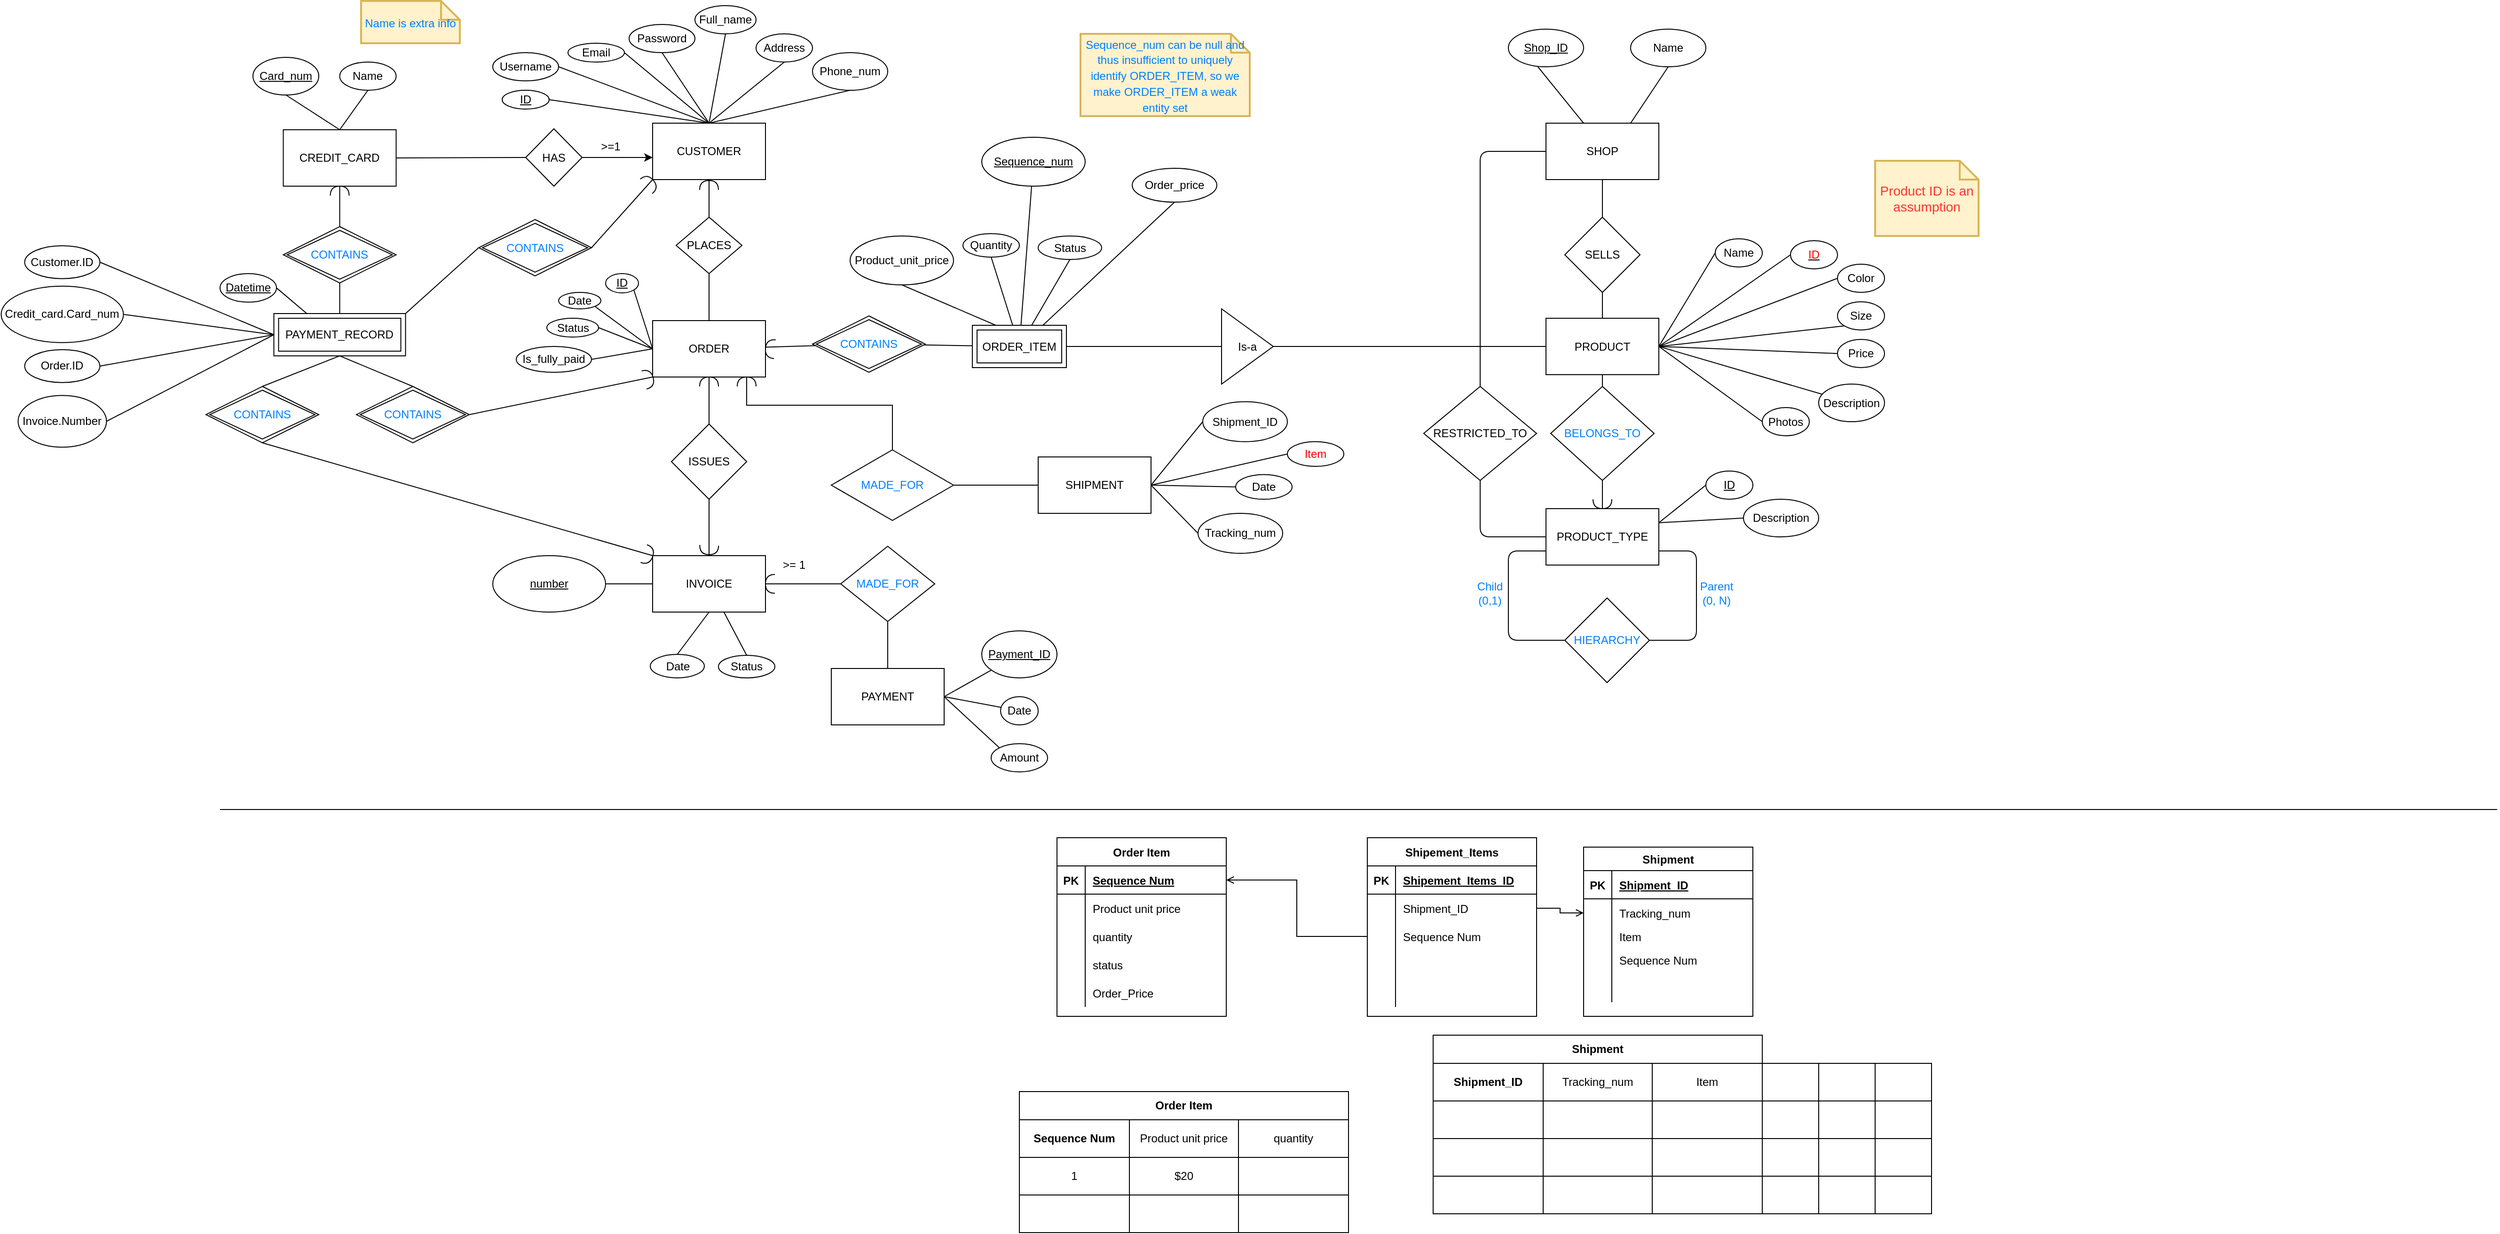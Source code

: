 <mxfile version="14.0.4" type="github">
  <diagram name="Page-1" id="e7e014a7-5840-1c2e-5031-d8a46d1fe8dd">
    <mxGraphModel dx="3374" dy="896" grid="1" gridSize="10" guides="1" tooltips="1" connect="1" arrows="1" fold="1" page="1" pageScale="1" pageWidth="1169" pageHeight="826" background="none" math="0" shadow="0">
      <root>
        <mxCell id="0" />
        <mxCell id="1" parent="0" />
        <mxCell id="BIAA3tRsBqz8I-IRi0Bk-136" style="edgeStyle=none;orthogonalLoop=1;jettySize=auto;html=1;exitX=0.5;exitY=0;exitDx=0;exitDy=0;entryX=0.5;entryY=1;entryDx=0;entryDy=0;endArrow=none;" parent="1" source="BIAA3tRsBqz8I-IRi0Bk-1" target="BIAA3tRsBqz8I-IRi0Bk-128" edge="1">
          <mxGeometry relative="1" as="geometry" />
        </mxCell>
        <mxCell id="BIAA3tRsBqz8I-IRi0Bk-182" style="edgeStyle=none;orthogonalLoop=1;jettySize=auto;html=1;exitX=0.5;exitY=0;exitDx=0;exitDy=0;entryX=0.5;entryY=1;entryDx=0;entryDy=0;fontColor=#007FFF;endArrow=none;" parent="1" source="BIAA3tRsBqz8I-IRi0Bk-1" target="BIAA3tRsBqz8I-IRi0Bk-129" edge="1">
          <mxGeometry relative="1" as="geometry" />
        </mxCell>
        <mxCell id="BIAA3tRsBqz8I-IRi0Bk-184" style="edgeStyle=none;orthogonalLoop=1;jettySize=auto;html=1;exitX=0.5;exitY=0;exitDx=0;exitDy=0;entryX=1;entryY=0.5;entryDx=0;entryDy=0;fontColor=#007FFF;endArrow=none;" parent="1" source="BIAA3tRsBqz8I-IRi0Bk-1" target="BIAA3tRsBqz8I-IRi0Bk-27" edge="1">
          <mxGeometry relative="1" as="geometry" />
        </mxCell>
        <mxCell id="BIAA3tRsBqz8I-IRi0Bk-187" style="edgeStyle=none;orthogonalLoop=1;jettySize=auto;html=1;exitX=0.5;exitY=0;exitDx=0;exitDy=0;entryX=1;entryY=0.5;entryDx=0;entryDy=0;fontColor=#007FFF;endArrow=none;" parent="1" source="BIAA3tRsBqz8I-IRi0Bk-1" target="BIAA3tRsBqz8I-IRi0Bk-26" edge="1">
          <mxGeometry relative="1" as="geometry" />
        </mxCell>
        <mxCell id="BIAA3tRsBqz8I-IRi0Bk-188" style="edgeStyle=none;orthogonalLoop=1;jettySize=auto;html=1;exitX=0.5;exitY=0;exitDx=0;exitDy=0;entryX=0.5;entryY=1;entryDx=0;entryDy=0;fontColor=#007FFF;endArrow=none;" parent="1" source="BIAA3tRsBqz8I-IRi0Bk-1" target="BIAA3tRsBqz8I-IRi0Bk-130" edge="1">
          <mxGeometry relative="1" as="geometry" />
        </mxCell>
        <mxCell id="BIAA3tRsBqz8I-IRi0Bk-189" style="edgeStyle=none;orthogonalLoop=1;jettySize=auto;html=1;exitX=0.5;exitY=0;exitDx=0;exitDy=0;entryX=1;entryY=0.5;entryDx=0;entryDy=0;fontColor=#007FFF;endArrow=none;" parent="1" source="BIAA3tRsBqz8I-IRi0Bk-1" target="BIAA3tRsBqz8I-IRi0Bk-6" edge="1">
          <mxGeometry relative="1" as="geometry" />
        </mxCell>
        <mxCell id="BIAA3tRsBqz8I-IRi0Bk-190" style="edgeStyle=none;orthogonalLoop=1;jettySize=auto;html=1;exitX=0.5;exitY=0;exitDx=0;exitDy=0;entryX=0.5;entryY=1;entryDx=0;entryDy=0;fontColor=#007FFF;endArrow=none;" parent="1" source="BIAA3tRsBqz8I-IRi0Bk-1" target="BIAA3tRsBqz8I-IRi0Bk-127" edge="1">
          <mxGeometry relative="1" as="geometry" />
        </mxCell>
        <mxCell id="BIAA3tRsBqz8I-IRi0Bk-1" value="CUSTOMER" style="rounded=0;whiteSpace=wrap;html=1;" parent="1" vertex="1">
          <mxGeometry x="-50" y="260" width="120" height="60" as="geometry" />
        </mxCell>
        <mxCell id="BIAA3tRsBqz8I-IRi0Bk-2" style="edgeStyle=orthogonalEdgeStyle;rounded=0;orthogonalLoop=1;jettySize=auto;html=1;exitX=1;exitY=0.5;exitDx=0;exitDy=0;" parent="1" source="BIAA3tRsBqz8I-IRi0Bk-3" target="BIAA3tRsBqz8I-IRi0Bk-1" edge="1">
          <mxGeometry relative="1" as="geometry">
            <Array as="points">
              <mxPoint x="-80" y="296" />
              <mxPoint x="-80" y="296" />
            </Array>
          </mxGeometry>
        </mxCell>
        <mxCell id="BIAA3tRsBqz8I-IRi0Bk-219" style="edgeStyle=none;orthogonalLoop=1;jettySize=auto;html=1;exitX=0;exitY=0.5;exitDx=0;exitDy=0;entryX=1;entryY=0.5;entryDx=0;entryDy=0;fontColor=#007FFF;endArrow=none;" parent="1" source="BIAA3tRsBqz8I-IRi0Bk-3" target="BIAA3tRsBqz8I-IRi0Bk-5" edge="1">
          <mxGeometry relative="1" as="geometry" />
        </mxCell>
        <mxCell id="BIAA3tRsBqz8I-IRi0Bk-3" value="HAS" style="rhombus;whiteSpace=wrap;html=1;" parent="1" vertex="1">
          <mxGeometry x="-185" y="266" width="60" height="61" as="geometry" />
        </mxCell>
        <mxCell id="BIAA3tRsBqz8I-IRi0Bk-220" style="edgeStyle=none;orthogonalLoop=1;jettySize=auto;html=1;exitX=0.5;exitY=0;exitDx=0;exitDy=0;entryX=0.5;entryY=1;entryDx=0;entryDy=0;fontColor=#007FFF;endArrow=none;" parent="1" source="BIAA3tRsBqz8I-IRi0Bk-5" target="BIAA3tRsBqz8I-IRi0Bk-33" edge="1">
          <mxGeometry relative="1" as="geometry" />
        </mxCell>
        <mxCell id="BIAA3tRsBqz8I-IRi0Bk-221" style="edgeStyle=none;orthogonalLoop=1;jettySize=auto;html=1;exitX=0.5;exitY=0;exitDx=0;exitDy=0;entryX=0.5;entryY=1;entryDx=0;entryDy=0;fontColor=#007FFF;endArrow=none;" parent="1" source="BIAA3tRsBqz8I-IRi0Bk-5" target="BIAA3tRsBqz8I-IRi0Bk-31" edge="1">
          <mxGeometry relative="1" as="geometry" />
        </mxCell>
        <mxCell id="BIAA3tRsBqz8I-IRi0Bk-5" value="CREDIT_CARD" style="rounded=0;whiteSpace=wrap;html=1;" parent="1" vertex="1">
          <mxGeometry x="-442.75" y="267" width="120" height="60" as="geometry" />
        </mxCell>
        <mxCell id="BIAA3tRsBqz8I-IRi0Bk-6" value="&lt;u&gt;ID&lt;/u&gt;" style="ellipse;whiteSpace=wrap;html=1;" parent="1" vertex="1">
          <mxGeometry x="-210" y="225" width="50" height="20" as="geometry" />
        </mxCell>
        <mxCell id="BIAA3tRsBqz8I-IRi0Bk-154" style="edgeStyle=none;orthogonalLoop=1;jettySize=auto;html=1;exitX=1;exitY=0.5;exitDx=0;exitDy=0;entryX=0;entryY=0.5;entryDx=0;entryDy=0;endArrow=none;" parent="1" source="BIAA3tRsBqz8I-IRi0Bk-7" target="BIAA3tRsBqz8I-IRi0Bk-153" edge="1">
          <mxGeometry relative="1" as="geometry" />
        </mxCell>
        <mxCell id="BIAA3tRsBqz8I-IRi0Bk-7" value="PRODUCT" style="rounded=0;whiteSpace=wrap;html=1;" parent="1" vertex="1">
          <mxGeometry x="900" y="467.5" width="120" height="60" as="geometry" />
        </mxCell>
        <mxCell id="BIAA3tRsBqz8I-IRi0Bk-152" style="edgeStyle=none;orthogonalLoop=1;jettySize=auto;html=1;exitX=0.75;exitY=0;exitDx=0;exitDy=0;entryX=0.5;entryY=1;entryDx=0;entryDy=0;endArrow=none;" parent="1" source="BIAA3tRsBqz8I-IRi0Bk-8" target="BIAA3tRsBqz8I-IRi0Bk-151" edge="1">
          <mxGeometry relative="1" as="geometry" />
        </mxCell>
        <mxCell id="BIAA3tRsBqz8I-IRi0Bk-8" value="SHOP" style="rounded=0;whiteSpace=wrap;html=1;" parent="1" vertex="1">
          <mxGeometry x="900" y="260" width="120" height="60" as="geometry" />
        </mxCell>
        <mxCell id="BIAA3tRsBqz8I-IRi0Bk-9" value="SELLS" style="rhombus;whiteSpace=wrap;html=1;" parent="1" vertex="1">
          <mxGeometry x="920" y="360" width="80" height="80" as="geometry" />
        </mxCell>
        <mxCell id="BIAA3tRsBqz8I-IRi0Bk-10" value="" style="endArrow=none;html=1;entryX=0.5;entryY=1;entryDx=0;entryDy=0;exitX=0.5;exitY=0;exitDx=0;exitDy=0;" parent="1" source="BIAA3tRsBqz8I-IRi0Bk-9" target="BIAA3tRsBqz8I-IRi0Bk-8" edge="1">
          <mxGeometry width="50" height="50" relative="1" as="geometry">
            <mxPoint x="940" y="350" as="sourcePoint" />
            <mxPoint x="990" y="300" as="targetPoint" />
          </mxGeometry>
        </mxCell>
        <mxCell id="BIAA3tRsBqz8I-IRi0Bk-11" value="" style="endArrow=none;html=1;entryX=0.5;entryY=1;entryDx=0;entryDy=0;exitX=0.5;exitY=0;exitDx=0;exitDy=0;" parent="1" source="BIAA3tRsBqz8I-IRi0Bk-7" target="BIAA3tRsBqz8I-IRi0Bk-9" edge="1">
          <mxGeometry width="50" height="50" relative="1" as="geometry">
            <mxPoint x="950" y="470" as="sourcePoint" />
            <mxPoint x="1000" y="420" as="targetPoint" />
          </mxGeometry>
        </mxCell>
        <mxCell id="BIAA3tRsBqz8I-IRi0Bk-12" value="&lt;font color=&quot;#007fff&quot;&gt;BELONGS_TO&lt;/font&gt;" style="rhombus;whiteSpace=wrap;html=1;" parent="1" vertex="1">
          <mxGeometry x="905" y="540" width="110" height="100" as="geometry" />
        </mxCell>
        <mxCell id="BIAA3tRsBqz8I-IRi0Bk-13" value="PRODUCT_TYPE" style="rounded=0;whiteSpace=wrap;html=1;" parent="1" vertex="1">
          <mxGeometry x="900" y="670" width="120" height="60" as="geometry" />
        </mxCell>
        <mxCell id="BIAA3tRsBqz8I-IRi0Bk-15" value="" style="endArrow=none;html=1;exitX=0.5;exitY=0;exitDx=0;exitDy=0;entryX=0.5;entryY=1;entryDx=0;entryDy=0;" parent="1" source="BIAA3tRsBqz8I-IRi0Bk-12" target="BIAA3tRsBqz8I-IRi0Bk-7" edge="1">
          <mxGeometry width="50" height="50" relative="1" as="geometry">
            <mxPoint x="970" y="690" as="sourcePoint" />
            <mxPoint x="970" y="650" as="targetPoint" />
          </mxGeometry>
        </mxCell>
        <mxCell id="BIAA3tRsBqz8I-IRi0Bk-18" value="&lt;font color=&quot;#007fff&quot;&gt;HIERARCHY&lt;/font&gt;" style="rhombus;whiteSpace=wrap;html=1;" parent="1" vertex="1">
          <mxGeometry x="920" y="765" width="90" height="90" as="geometry" />
        </mxCell>
        <mxCell id="BIAA3tRsBqz8I-IRi0Bk-19" value="" style="endArrow=none;html=1;exitX=0;exitY=0.75;exitDx=0;exitDy=0;entryX=0;entryY=0.5;entryDx=0;entryDy=0;" parent="1" source="BIAA3tRsBqz8I-IRi0Bk-13" target="BIAA3tRsBqz8I-IRi0Bk-18" edge="1">
          <mxGeometry width="50" height="50" relative="1" as="geometry">
            <mxPoint x="829.289" y="750" as="sourcePoint" />
            <mxPoint x="829.289" y="700" as="targetPoint" />
            <Array as="points">
              <mxPoint x="860" y="715" />
              <mxPoint x="860" y="760" />
              <mxPoint x="860" y="810" />
            </Array>
          </mxGeometry>
        </mxCell>
        <mxCell id="BIAA3tRsBqz8I-IRi0Bk-20" value="Child&lt;br&gt;(0,1)" style="text;html=1;align=center;verticalAlign=middle;resizable=0;points=[];autosize=1;strokeColor=none;fillColor=none;fontColor=#007FFF;" parent="1" vertex="1">
          <mxGeometry x="820" y="745" width="40" height="30" as="geometry" />
        </mxCell>
        <mxCell id="BIAA3tRsBqz8I-IRi0Bk-21" value="Parent&lt;br&gt;(0, N)" style="text;html=1;align=center;verticalAlign=middle;resizable=0;points=[];autosize=1;strokeColor=none;fillColor=none;fontColor=#007FFF;" parent="1" vertex="1">
          <mxGeometry x="1056" y="745" width="50" height="30" as="geometry" />
        </mxCell>
        <mxCell id="BIAA3tRsBqz8I-IRi0Bk-22" value="RESTRICTED_TO" style="rhombus;whiteSpace=wrap;html=1;" parent="1" vertex="1">
          <mxGeometry x="770" y="540" width="120" height="100" as="geometry" />
        </mxCell>
        <mxCell id="BIAA3tRsBqz8I-IRi0Bk-23" value="&amp;gt;=1&lt;br&gt;" style="text;html=1;align=center;verticalAlign=middle;resizable=0;points=[];autosize=1;strokeColor=none;fillColor=none;" parent="1" vertex="1">
          <mxGeometry x="-115" y="275" width="40" height="20" as="geometry" />
        </mxCell>
        <mxCell id="BIAA3tRsBqz8I-IRi0Bk-24" value="" style="endArrow=none;html=1;entryX=0.5;entryY=1;entryDx=0;entryDy=0;exitX=0;exitY=0.5;exitDx=0;exitDy=0;" parent="1" source="BIAA3tRsBqz8I-IRi0Bk-13" target="BIAA3tRsBqz8I-IRi0Bk-22" edge="1">
          <mxGeometry width="50" height="50" relative="1" as="geometry">
            <mxPoint x="700" y="630" as="sourcePoint" />
            <mxPoint x="750" y="580" as="targetPoint" />
            <Array as="points">
              <mxPoint x="830" y="700" />
            </Array>
          </mxGeometry>
        </mxCell>
        <mxCell id="BIAA3tRsBqz8I-IRi0Bk-25" value="" style="endArrow=none;html=1;entryX=0;entryY=0.5;entryDx=0;entryDy=0;exitX=0.5;exitY=0;exitDx=0;exitDy=0;edgeStyle=orthogonalEdgeStyle;" parent="1" source="BIAA3tRsBqz8I-IRi0Bk-22" target="BIAA3tRsBqz8I-IRi0Bk-8" edge="1">
          <mxGeometry width="50" height="50" relative="1" as="geometry">
            <mxPoint x="800" y="480" as="sourcePoint" />
            <mxPoint x="850" y="430" as="targetPoint" />
          </mxGeometry>
        </mxCell>
        <mxCell id="BIAA3tRsBqz8I-IRi0Bk-26" value="Username" style="ellipse;whiteSpace=wrap;html=1;" parent="1" vertex="1">
          <mxGeometry x="-220" y="185" width="70" height="30" as="geometry" />
        </mxCell>
        <mxCell id="BIAA3tRsBqz8I-IRi0Bk-27" value="Email" style="ellipse;whiteSpace=wrap;html=1;" parent="1" vertex="1">
          <mxGeometry x="-140" y="175" width="60" height="20" as="geometry" />
        </mxCell>
        <mxCell id="BIAA3tRsBqz8I-IRi0Bk-31" value="&lt;u&gt;Card_num&lt;/u&gt;" style="ellipse;whiteSpace=wrap;html=1;" parent="1" vertex="1">
          <mxGeometry x="-475" y="190" width="70" height="40" as="geometry" />
        </mxCell>
        <mxCell id="BIAA3tRsBqz8I-IRi0Bk-33" value="Name" style="ellipse;whiteSpace=wrap;html=1;" parent="1" vertex="1">
          <mxGeometry x="-382.75" y="195" width="60" height="30" as="geometry" />
        </mxCell>
        <mxCell id="BIAA3tRsBqz8I-IRi0Bk-37" value="&lt;u&gt;Shop_ID&lt;/u&gt;" style="ellipse;whiteSpace=wrap;html=1;rounded=0;" parent="1" vertex="1">
          <mxGeometry x="860" y="160" width="80" height="40" as="geometry" />
        </mxCell>
        <mxCell id="BIAA3tRsBqz8I-IRi0Bk-38" value="" style="endArrow=none;html=1;entryX=0.392;entryY=1;entryDx=0;entryDy=0;entryPerimeter=0;" parent="1" target="BIAA3tRsBqz8I-IRi0Bk-37" edge="1">
          <mxGeometry width="50" height="50" relative="1" as="geometry">
            <mxPoint x="940" y="260" as="sourcePoint" />
            <mxPoint x="980" y="210" as="targetPoint" />
          </mxGeometry>
        </mxCell>
        <mxCell id="BIAA3tRsBqz8I-IRi0Bk-39" value="Name" style="ellipse;whiteSpace=wrap;html=1;" parent="1" vertex="1">
          <mxGeometry x="1080" y="383" width="50" height="30" as="geometry" />
        </mxCell>
        <mxCell id="BIAA3tRsBqz8I-IRi0Bk-40" value="Color" style="ellipse;whiteSpace=wrap;html=1;" parent="1" vertex="1">
          <mxGeometry x="1210" y="410" width="50" height="30" as="geometry" />
        </mxCell>
        <mxCell id="BIAA3tRsBqz8I-IRi0Bk-41" value="Description" style="ellipse;whiteSpace=wrap;html=1;" parent="1" vertex="1">
          <mxGeometry x="1190" y="537.5" width="70" height="40" as="geometry" />
        </mxCell>
        <mxCell id="BIAA3tRsBqz8I-IRi0Bk-42" value="Size" style="ellipse;whiteSpace=wrap;html=1;" parent="1" vertex="1">
          <mxGeometry x="1210" y="450" width="50" height="30" as="geometry" />
        </mxCell>
        <mxCell id="BIAA3tRsBqz8I-IRi0Bk-43" value="&lt;u&gt;&lt;font color=&quot;#ff0000&quot;&gt;ID&lt;/font&gt;&lt;/u&gt;" style="ellipse;whiteSpace=wrap;html=1;" parent="1" vertex="1">
          <mxGeometry x="1160" y="385" width="50" height="30" as="geometry" />
        </mxCell>
        <mxCell id="BIAA3tRsBqz8I-IRi0Bk-44" value="&lt;font color=&quot;#ff3333&quot;&gt;Product ID is an assumption&lt;/font&gt;" style="shape=note;strokeWidth=2;fontSize=14;size=20;whiteSpace=wrap;html=1;fillColor=#fff2cc;strokeColor=#d6b656;fontColor=#666600;" parent="1" vertex="1">
          <mxGeometry x="1250" y="300" width="110.0" height="80" as="geometry" />
        </mxCell>
        <mxCell id="BIAA3tRsBqz8I-IRi0Bk-45" value="" style="endArrow=none;html=1;entryX=0;entryY=0.5;entryDx=0;entryDy=0;exitX=1;exitY=0.5;exitDx=0;exitDy=0;" parent="1" source="BIAA3tRsBqz8I-IRi0Bk-7" target="BIAA3tRsBqz8I-IRi0Bk-39" edge="1">
          <mxGeometry width="50" height="50" relative="1" as="geometry">
            <mxPoint x="980" y="490" as="sourcePoint" />
            <mxPoint x="1030" y="440" as="targetPoint" />
          </mxGeometry>
        </mxCell>
        <mxCell id="BIAA3tRsBqz8I-IRi0Bk-46" value="" style="endArrow=none;html=1;exitX=1;exitY=0.5;exitDx=0;exitDy=0;entryX=0;entryY=0.5;entryDx=0;entryDy=0;" parent="1" source="BIAA3tRsBqz8I-IRi0Bk-7" target="BIAA3tRsBqz8I-IRi0Bk-43" edge="1">
          <mxGeometry width="50" height="50" relative="1" as="geometry">
            <mxPoint x="1080" y="510" as="sourcePoint" />
            <mxPoint x="1130" y="460" as="targetPoint" />
          </mxGeometry>
        </mxCell>
        <mxCell id="BIAA3tRsBqz8I-IRi0Bk-47" value="" style="endArrow=none;html=1;entryX=0;entryY=0.5;entryDx=0;entryDy=0;exitX=1;exitY=0.5;exitDx=0;exitDy=0;" parent="1" source="BIAA3tRsBqz8I-IRi0Bk-7" target="BIAA3tRsBqz8I-IRi0Bk-40" edge="1">
          <mxGeometry width="50" height="50" relative="1" as="geometry">
            <mxPoint x="1020" y="500" as="sourcePoint" />
            <mxPoint x="1170" y="410" as="targetPoint" />
          </mxGeometry>
        </mxCell>
        <mxCell id="BIAA3tRsBqz8I-IRi0Bk-48" value="" style="endArrow=none;html=1;entryX=0;entryY=1;entryDx=0;entryDy=0;exitX=1;exitY=0.5;exitDx=0;exitDy=0;" parent="1" source="BIAA3tRsBqz8I-IRi0Bk-7" target="BIAA3tRsBqz8I-IRi0Bk-42" edge="1">
          <mxGeometry width="50" height="50" relative="1" as="geometry">
            <mxPoint x="1030" y="510" as="sourcePoint" />
            <mxPoint x="1130" y="475" as="targetPoint" />
          </mxGeometry>
        </mxCell>
        <mxCell id="BIAA3tRsBqz8I-IRi0Bk-49" value="" style="endArrow=none;html=1;exitX=1;exitY=0.5;exitDx=0;exitDy=0;" parent="1" source="BIAA3tRsBqz8I-IRi0Bk-7" target="BIAA3tRsBqz8I-IRi0Bk-41" edge="1">
          <mxGeometry width="50" height="50" relative="1" as="geometry">
            <mxPoint x="1030" y="500" as="sourcePoint" />
            <mxPoint x="1197.322" y="475.607" as="targetPoint" />
          </mxGeometry>
        </mxCell>
        <mxCell id="BIAA3tRsBqz8I-IRi0Bk-50" value="&lt;u&gt;ID&lt;/u&gt;" style="ellipse;whiteSpace=wrap;html=1;" parent="1" vertex="1">
          <mxGeometry x="1070" y="630" width="50" height="30" as="geometry" />
        </mxCell>
        <mxCell id="BIAA3tRsBqz8I-IRi0Bk-51" value="" style="endArrow=none;html=1;entryX=0;entryY=0.5;entryDx=0;entryDy=0;exitX=1;exitY=0.25;exitDx=0;exitDy=0;" parent="1" source="BIAA3tRsBqz8I-IRi0Bk-13" target="BIAA3tRsBqz8I-IRi0Bk-50" edge="1">
          <mxGeometry width="50" height="50" relative="1" as="geometry">
            <mxPoint x="1040" y="670" as="sourcePoint" />
            <mxPoint x="1090" y="595" as="targetPoint" />
          </mxGeometry>
        </mxCell>
        <mxCell id="BIAA3tRsBqz8I-IRi0Bk-52" value="Description" style="ellipse;whiteSpace=wrap;html=1;" parent="1" vertex="1">
          <mxGeometry x="1110" y="660" width="80" height="40" as="geometry" />
        </mxCell>
        <mxCell id="BIAA3tRsBqz8I-IRi0Bk-53" value="" style="endArrow=none;html=1;entryX=0;entryY=0.5;entryDx=0;entryDy=0;exitX=1;exitY=0.25;exitDx=0;exitDy=0;" parent="1" source="BIAA3tRsBqz8I-IRi0Bk-13" target="BIAA3tRsBqz8I-IRi0Bk-52" edge="1">
          <mxGeometry width="50" height="50" relative="1" as="geometry">
            <mxPoint x="1030" y="695" as="sourcePoint" />
            <mxPoint x="1080" y="655" as="targetPoint" />
          </mxGeometry>
        </mxCell>
        <mxCell id="BIAA3tRsBqz8I-IRi0Bk-54" value="Photos" style="ellipse;whiteSpace=wrap;html=1;" parent="1" vertex="1">
          <mxGeometry x="1130" y="562.5" width="50" height="30" as="geometry" />
        </mxCell>
        <mxCell id="BIAA3tRsBqz8I-IRi0Bk-55" value="" style="endArrow=none;html=1;exitX=1;exitY=0.5;exitDx=0;exitDy=0;entryX=0;entryY=0.5;entryDx=0;entryDy=0;" parent="1" source="BIAA3tRsBqz8I-IRi0Bk-7" target="BIAA3tRsBqz8I-IRi0Bk-54" edge="1">
          <mxGeometry width="50" height="50" relative="1" as="geometry">
            <mxPoint x="1030" y="510" as="sourcePoint" />
            <mxPoint x="1180" y="510" as="targetPoint" />
          </mxGeometry>
        </mxCell>
        <mxCell id="BIAA3tRsBqz8I-IRi0Bk-165" style="edgeStyle=none;orthogonalLoop=1;jettySize=auto;html=1;entryX=1;entryY=1;entryDx=0;entryDy=0;fontColor=#007FFF;endArrow=none;exitX=0;exitY=0.5;exitDx=0;exitDy=0;" parent="1" source="BIAA3tRsBqz8I-IRi0Bk-59" target="BIAA3tRsBqz8I-IRi0Bk-163" edge="1">
          <mxGeometry relative="1" as="geometry" />
        </mxCell>
        <mxCell id="BIAA3tRsBqz8I-IRi0Bk-59" value="ORDER" style="rounded=0;whiteSpace=wrap;html=1;" parent="1" vertex="1">
          <mxGeometry x="-50" y="470" width="120" height="60" as="geometry" />
        </mxCell>
        <mxCell id="BIAA3tRsBqz8I-IRi0Bk-60" value="PLACES" style="rhombus;whiteSpace=wrap;html=1;" parent="1" vertex="1">
          <mxGeometry x="-25" y="360" width="70" height="60" as="geometry" />
        </mxCell>
        <mxCell id="BIAA3tRsBqz8I-IRi0Bk-63" value="" style="endArrow=none;html=1;exitX=0.5;exitY=0;exitDx=0;exitDy=0;entryX=0.5;entryY=1;entryDx=0;entryDy=0;" parent="1" source="BIAA3tRsBqz8I-IRi0Bk-59" target="BIAA3tRsBqz8I-IRi0Bk-60" edge="1">
          <mxGeometry width="50" height="50" relative="1" as="geometry">
            <mxPoint x="-10" y="520" as="sourcePoint" />
            <mxPoint x="40" y="470" as="targetPoint" />
          </mxGeometry>
        </mxCell>
        <mxCell id="BIAA3tRsBqz8I-IRi0Bk-64" value="Status" style="ellipse;whiteSpace=wrap;html=1;" parent="1" vertex="1">
          <mxGeometry x="-162.5" y="467.5" width="55" height="20" as="geometry" />
        </mxCell>
        <mxCell id="BIAA3tRsBqz8I-IRi0Bk-65" value="" style="endArrow=none;html=1;entryX=1;entryY=0.5;entryDx=0;entryDy=0;exitX=0;exitY=0.5;exitDx=0;exitDy=0;" parent="1" source="BIAA3tRsBqz8I-IRi0Bk-59" target="BIAA3tRsBqz8I-IRi0Bk-64" edge="1">
          <mxGeometry width="50" height="50" relative="1" as="geometry">
            <mxPoint x="-140" y="620" as="sourcePoint" />
            <mxPoint x="-90" y="570" as="targetPoint" />
          </mxGeometry>
        </mxCell>
        <mxCell id="BIAA3tRsBqz8I-IRi0Bk-66" value="&lt;font color=&quot;#007fff&quot; style=&quot;font-size: 12px&quot;&gt;Name is extra info&lt;/font&gt;" style="shape=note;strokeWidth=2;fontSize=14;size=20;whiteSpace=wrap;html=1;fillColor=#fff2cc;strokeColor=#d6b656;fontColor=#666600;" parent="1" vertex="1">
          <mxGeometry x="-360" y="130" width="105" height="45" as="geometry" />
        </mxCell>
        <mxCell id="BIAA3tRsBqz8I-IRi0Bk-67" value="&lt;font color=&quot;#007fff&quot; style=&quot;font-size: 12px&quot;&gt;Sequence_num can be null and thus insufficient to uniquely identify ORDER_ITEM, so we make ORDER_ITEM a weak entity set&lt;/font&gt;" style="shape=note;strokeWidth=2;fontSize=14;size=20;whiteSpace=wrap;html=1;fillColor=#fff2cc;strokeColor=#d6b656;fontColor=#666600;" parent="1" vertex="1">
          <mxGeometry x="405" y="165" width="180" height="87.5" as="geometry" />
        </mxCell>
        <mxCell id="BIAA3tRsBqz8I-IRi0Bk-68" value="&lt;u&gt;Sequence_num&lt;/u&gt;" style="ellipse;whiteSpace=wrap;html=1;" parent="1" vertex="1">
          <mxGeometry x="300" y="275" width="110" height="52" as="geometry" />
        </mxCell>
        <mxCell id="BIAA3tRsBqz8I-IRi0Bk-69" value="" style="edgeStyle=none;rounded=0;orthogonalLoop=1;jettySize=auto;html=1;endArrow=none;endFill=0;" parent="1" source="BIAA3tRsBqz8I-IRi0Bk-71" target="BIAA3tRsBqz8I-IRi0Bk-75" edge="1">
          <mxGeometry relative="1" as="geometry" />
        </mxCell>
        <mxCell id="BIAA3tRsBqz8I-IRi0Bk-70" value="" style="edgeStyle=none;rounded=0;orthogonalLoop=1;jettySize=auto;html=1;endArrow=none;endFill=0;" parent="1" source="BIAA3tRsBqz8I-IRi0Bk-71" target="BIAA3tRsBqz8I-IRi0Bk-59" edge="1">
          <mxGeometry relative="1" as="geometry" />
        </mxCell>
        <mxCell id="BIAA3tRsBqz8I-IRi0Bk-71" value="&lt;font color=&quot;#007fff&quot;&gt;CONTAINS&lt;/font&gt;" style="shape=rhombus;double=1;perimeter=rhombusPerimeter;whiteSpace=wrap;html=1;align=center;strokeColor=#000000;fillColor=#FFFFFF;" parent="1" vertex="1">
          <mxGeometry x="120" y="465" width="120" height="60" as="geometry" />
        </mxCell>
        <mxCell id="BIAA3tRsBqz8I-IRi0Bk-72" value="" style="edgeStyle=none;rounded=0;orthogonalLoop=1;jettySize=auto;html=1;endArrow=none;endFill=0;" parent="1" source="BIAA3tRsBqz8I-IRi0Bk-75" target="BIAA3tRsBqz8I-IRi0Bk-68" edge="1">
          <mxGeometry relative="1" as="geometry" />
        </mxCell>
        <mxCell id="BIAA3tRsBqz8I-IRi0Bk-74" style="edgeStyle=orthogonalEdgeStyle;rounded=0;orthogonalLoop=1;jettySize=auto;html=1;exitX=1;exitY=0.5;exitDx=0;exitDy=0;endArrow=none;endFill=0;" parent="1" source="BIAA3tRsBqz8I-IRi0Bk-75" target="BIAA3tRsBqz8I-IRi0Bk-79" edge="1">
          <mxGeometry relative="1" as="geometry" />
        </mxCell>
        <mxCell id="BIAA3tRsBqz8I-IRi0Bk-172" style="edgeStyle=none;orthogonalLoop=1;jettySize=auto;html=1;entryX=0.5;entryY=1;entryDx=0;entryDy=0;fontColor=#007FFF;endArrow=none;" parent="1" source="BIAA3tRsBqz8I-IRi0Bk-75" target="BIAA3tRsBqz8I-IRi0Bk-169" edge="1">
          <mxGeometry relative="1" as="geometry" />
        </mxCell>
        <mxCell id="BIAA3tRsBqz8I-IRi0Bk-173" style="edgeStyle=none;orthogonalLoop=1;jettySize=auto;html=1;exitX=0.75;exitY=0;exitDx=0;exitDy=0;entryX=0.5;entryY=1;entryDx=0;entryDy=0;fontColor=#007FFF;endArrow=none;" parent="1" source="BIAA3tRsBqz8I-IRi0Bk-75" target="BIAA3tRsBqz8I-IRi0Bk-77" edge="1">
          <mxGeometry relative="1" as="geometry" />
        </mxCell>
        <mxCell id="BIAA3tRsBqz8I-IRi0Bk-174" style="edgeStyle=none;orthogonalLoop=1;jettySize=auto;html=1;exitX=0.25;exitY=0;exitDx=0;exitDy=0;entryX=0.5;entryY=1;entryDx=0;entryDy=0;fontColor=#007FFF;endArrow=none;" parent="1" source="BIAA3tRsBqz8I-IRi0Bk-75" target="BIAA3tRsBqz8I-IRi0Bk-167" edge="1">
          <mxGeometry relative="1" as="geometry" />
        </mxCell>
        <mxCell id="BIAA3tRsBqz8I-IRi0Bk-191" style="edgeStyle=none;orthogonalLoop=1;jettySize=auto;html=1;entryX=0.5;entryY=1;entryDx=0;entryDy=0;fontColor=#007FFF;endArrow=none;" parent="1" source="BIAA3tRsBqz8I-IRi0Bk-75" target="BIAA3tRsBqz8I-IRi0Bk-168" edge="1">
          <mxGeometry relative="1" as="geometry" />
        </mxCell>
        <mxCell id="BIAA3tRsBqz8I-IRi0Bk-75" value="ORDER_ITEM" style="shape=ext;margin=3;double=1;whiteSpace=wrap;html=1;align=center;strokeColor=#000000;fillColor=#FFFFFF;" parent="1" vertex="1">
          <mxGeometry x="290" y="475" width="100" height="45" as="geometry" />
        </mxCell>
        <mxCell id="BIAA3tRsBqz8I-IRi0Bk-76" value="" style="shape=requiredInterface;html=1;verticalLabelPosition=bottom;rotation=-175;" parent="1" vertex="1">
          <mxGeometry x="70" y="490" width="10" height="20" as="geometry" />
        </mxCell>
        <mxCell id="BIAA3tRsBqz8I-IRi0Bk-77" value="Order_price" style="ellipse;whiteSpace=wrap;html=1;fillColor=#FFFFFF;" parent="1" vertex="1">
          <mxGeometry x="460" y="308" width="90" height="36" as="geometry" />
        </mxCell>
        <mxCell id="BIAA3tRsBqz8I-IRi0Bk-78" style="edgeStyle=orthogonalEdgeStyle;rounded=0;orthogonalLoop=1;jettySize=auto;html=1;exitX=1;exitY=0.5;exitDx=0;exitDy=0;entryX=0;entryY=0.5;entryDx=0;entryDy=0;endArrow=none;endFill=0;" parent="1" source="BIAA3tRsBqz8I-IRi0Bk-79" target="BIAA3tRsBqz8I-IRi0Bk-7" edge="1">
          <mxGeometry relative="1" as="geometry" />
        </mxCell>
        <mxCell id="BIAA3tRsBqz8I-IRi0Bk-79" value="Is-a" style="triangle;whiteSpace=wrap;html=1;strokeColor=#000000;fillColor=#FFFFFF;" parent="1" vertex="1">
          <mxGeometry x="555" y="457.5" width="55" height="80" as="geometry" />
        </mxCell>
        <mxCell id="BIAA3tRsBqz8I-IRi0Bk-81" value="ISSUES" style="rhombus;whiteSpace=wrap;html=1;rounded=0;" parent="1" vertex="1">
          <mxGeometry x="-30" y="580" width="80" height="80" as="geometry" />
        </mxCell>
        <mxCell id="BIAA3tRsBqz8I-IRi0Bk-82" value="" style="edgeStyle=orthogonalEdgeStyle;rounded=0;orthogonalLoop=1;jettySize=auto;html=1;endArrow=none;endFill=0;" parent="1" source="BIAA3tRsBqz8I-IRi0Bk-86" target="BIAA3tRsBqz8I-IRi0Bk-89" edge="1">
          <mxGeometry relative="1" as="geometry" />
        </mxCell>
        <mxCell id="BIAA3tRsBqz8I-IRi0Bk-175" style="edgeStyle=none;orthogonalLoop=1;jettySize=auto;html=1;exitX=0.5;exitY=1;exitDx=0;exitDy=0;entryX=0.5;entryY=0;entryDx=0;entryDy=0;fontColor=#007FFF;endArrow=none;" parent="1" source="BIAA3tRsBqz8I-IRi0Bk-86" target="BIAA3tRsBqz8I-IRi0Bk-97" edge="1">
          <mxGeometry relative="1" as="geometry" />
        </mxCell>
        <mxCell id="BIAA3tRsBqz8I-IRi0Bk-176" style="edgeStyle=none;orthogonalLoop=1;jettySize=auto;html=1;entryX=0.5;entryY=0;entryDx=0;entryDy=0;fontColor=#007FFF;endArrow=none;" parent="1" source="BIAA3tRsBqz8I-IRi0Bk-86" target="BIAA3tRsBqz8I-IRi0Bk-96" edge="1">
          <mxGeometry relative="1" as="geometry" />
        </mxCell>
        <mxCell id="BIAA3tRsBqz8I-IRi0Bk-86" value="INVOICE" style="whiteSpace=wrap;html=1;rounded=0;" parent="1" vertex="1">
          <mxGeometry x="-50" y="720" width="120" height="60" as="geometry" />
        </mxCell>
        <mxCell id="BIAA3tRsBqz8I-IRi0Bk-89" value="&lt;u&gt;number&lt;/u&gt;" style="ellipse;whiteSpace=wrap;html=1;rounded=0;" parent="1" vertex="1">
          <mxGeometry x="-220" y="720" width="120" height="60" as="geometry" />
        </mxCell>
        <mxCell id="BIAA3tRsBqz8I-IRi0Bk-90" value="" style="rounded=0;orthogonalLoop=1;jettySize=auto;html=1;endArrow=none;endFill=0;exitX=1;exitY=0.5;exitDx=0;exitDy=0;" parent="1" source="BIAA3tRsBqz8I-IRi0Bk-95" target="BIAA3tRsBqz8I-IRi0Bk-98" edge="1">
          <mxGeometry relative="1" as="geometry" />
        </mxCell>
        <mxCell id="BIAA3tRsBqz8I-IRi0Bk-92" style="rounded=0;orthogonalLoop=1;jettySize=auto;html=1;exitX=1;exitY=0.5;exitDx=0;exitDy=0;entryX=0;entryY=0;entryDx=0;entryDy=0;endArrow=none;endFill=0;" parent="1" source="BIAA3tRsBqz8I-IRi0Bk-95" target="BIAA3tRsBqz8I-IRi0Bk-116" edge="1">
          <mxGeometry relative="1" as="geometry" />
        </mxCell>
        <mxCell id="BIAA3tRsBqz8I-IRi0Bk-94" value="" style="edgeStyle=none;rounded=0;orthogonalLoop=1;jettySize=auto;html=1;endArrow=none;endFill=0;exitX=1;exitY=0.5;exitDx=0;exitDy=0;" parent="1" source="BIAA3tRsBqz8I-IRi0Bk-95" target="BIAA3tRsBqz8I-IRi0Bk-118" edge="1">
          <mxGeometry relative="1" as="geometry" />
        </mxCell>
        <mxCell id="BIAA3tRsBqz8I-IRi0Bk-95" value="PAYMENT" style="rounded=0;whiteSpace=wrap;html=1;strokeColor=#000000;fillColor=#FFFFFF;" parent="1" vertex="1">
          <mxGeometry x="140" y="840" width="120" height="60" as="geometry" />
        </mxCell>
        <mxCell id="BIAA3tRsBqz8I-IRi0Bk-96" value="Status" style="ellipse;whiteSpace=wrap;html=1;rounded=0;" parent="1" vertex="1">
          <mxGeometry x="20" y="826" width="60" height="24" as="geometry" />
        </mxCell>
        <mxCell id="BIAA3tRsBqz8I-IRi0Bk-97" value="Date" style="ellipse;whiteSpace=wrap;html=1;rounded=0;" parent="1" vertex="1">
          <mxGeometry x="-52.5" y="825" width="57.5" height="25" as="geometry" />
        </mxCell>
        <mxCell id="BIAA3tRsBqz8I-IRi0Bk-98" value="&lt;u&gt;Payment_ID&lt;/u&gt;" style="ellipse;whiteSpace=wrap;html=1;rounded=0;fillColor=#FFFFFF;" parent="1" vertex="1">
          <mxGeometry x="300" y="800" width="80" height="50" as="geometry" />
        </mxCell>
        <mxCell id="BIAA3tRsBqz8I-IRi0Bk-99" value="" style="edgeStyle=orthogonalEdgeStyle;rounded=0;orthogonalLoop=1;jettySize=auto;html=1;endArrow=none;endFill=0;" parent="1" source="BIAA3tRsBqz8I-IRi0Bk-100" target="BIAA3tRsBqz8I-IRi0Bk-95" edge="1">
          <mxGeometry relative="1" as="geometry" />
        </mxCell>
        <mxCell id="BIAA3tRsBqz8I-IRi0Bk-100" value="&lt;font color=&quot;#007fff&quot;&gt;MADE_FOR&lt;/font&gt;" style="rhombus;whiteSpace=wrap;html=1;rounded=0;" parent="1" vertex="1">
          <mxGeometry x="150" y="710" width="100" height="80" as="geometry" />
        </mxCell>
        <mxCell id="BIAA3tRsBqz8I-IRi0Bk-102" value="&amp;gt;= 1" style="text;html=1;align=center;verticalAlign=middle;resizable=0;points=[];autosize=1;strokeColor=none;fillColor=none;" parent="1" vertex="1">
          <mxGeometry x="80" y="720" width="40" height="20" as="geometry" />
        </mxCell>
        <mxCell id="BIAA3tRsBqz8I-IRi0Bk-198" style="edgeStyle=none;orthogonalLoop=1;jettySize=auto;html=1;exitX=1;exitY=0.5;exitDx=0;exitDy=0;entryX=0;entryY=0.5;entryDx=0;entryDy=0;fontColor=#007FFF;endArrow=none;" parent="1" source="BIAA3tRsBqz8I-IRi0Bk-104" target="BIAA3tRsBqz8I-IRi0Bk-105" edge="1">
          <mxGeometry relative="1" as="geometry" />
        </mxCell>
        <mxCell id="BIAA3tRsBqz8I-IRi0Bk-203" style="edgeStyle=none;orthogonalLoop=1;jettySize=auto;html=1;exitX=1;exitY=0.5;exitDx=0;exitDy=0;entryX=0;entryY=0.5;entryDx=0;entryDy=0;fontColor=#007FFF;endArrow=none;" parent="1" source="BIAA3tRsBqz8I-IRi0Bk-104" target="BIAA3tRsBqz8I-IRi0Bk-199" edge="1">
          <mxGeometry relative="1" as="geometry" />
        </mxCell>
        <mxCell id="BIAA3tRsBqz8I-IRi0Bk-204" style="edgeStyle=none;orthogonalLoop=1;jettySize=auto;html=1;exitX=1;exitY=0.5;exitDx=0;exitDy=0;entryX=0;entryY=0.5;entryDx=0;entryDy=0;fontColor=#007FFF;endArrow=none;" parent="1" source="BIAA3tRsBqz8I-IRi0Bk-104" target="BIAA3tRsBqz8I-IRi0Bk-200" edge="1">
          <mxGeometry relative="1" as="geometry" />
        </mxCell>
        <mxCell id="BIAA3tRsBqz8I-IRi0Bk-205" style="edgeStyle=none;orthogonalLoop=1;jettySize=auto;html=1;exitX=1;exitY=0.5;exitDx=0;exitDy=0;entryX=0;entryY=0.5;entryDx=0;entryDy=0;fontColor=#007FFF;endArrow=none;" parent="1" source="BIAA3tRsBqz8I-IRi0Bk-104" target="BIAA3tRsBqz8I-IRi0Bk-202" edge="1">
          <mxGeometry relative="1" as="geometry" />
        </mxCell>
        <mxCell id="BIAA3tRsBqz8I-IRi0Bk-104" value="SHIPMENT" style="rounded=0;whiteSpace=wrap;html=1;strokeColor=#000000;fillColor=#FFFFFF;" parent="1" vertex="1">
          <mxGeometry x="360" y="615" width="120" height="60" as="geometry" />
        </mxCell>
        <mxCell id="BIAA3tRsBqz8I-IRi0Bk-105" value="Shipment_ID" style="ellipse;whiteSpace=wrap;html=1;rounded=0;fillColor=#FFFFFF;" parent="1" vertex="1">
          <mxGeometry x="535" y="556.25" width="90" height="42.5" as="geometry" />
        </mxCell>
        <mxCell id="BIAA3tRsBqz8I-IRi0Bk-196" style="edgeStyle=none;orthogonalLoop=1;jettySize=auto;html=1;exitX=1;exitY=0.5;exitDx=0;exitDy=0;entryX=0;entryY=0.5;entryDx=0;entryDy=0;fontColor=#007FFF;endArrow=none;" parent="1" source="BIAA3tRsBqz8I-IRi0Bk-106" target="BIAA3tRsBqz8I-IRi0Bk-59" edge="1">
          <mxGeometry relative="1" as="geometry" />
        </mxCell>
        <mxCell id="BIAA3tRsBqz8I-IRi0Bk-106" value="Is_fully_paid" style="ellipse;whiteSpace=wrap;html=1;rounded=0;fillColor=#FFFFFF;" parent="1" vertex="1">
          <mxGeometry x="-195" y="497.5" width="80" height="27.5" as="geometry" />
        </mxCell>
        <mxCell id="BIAA3tRsBqz8I-IRi0Bk-107" style="edgeStyle=orthogonalEdgeStyle;rounded=0;orthogonalLoop=1;jettySize=auto;html=1;entryX=0;entryY=0.5;entryDx=0;entryDy=0;endArrow=none;endFill=0;" parent="1" source="BIAA3tRsBqz8I-IRi0Bk-109" target="BIAA3tRsBqz8I-IRi0Bk-104" edge="1">
          <mxGeometry relative="1" as="geometry" />
        </mxCell>
        <mxCell id="BIAA3tRsBqz8I-IRi0Bk-109" value="&lt;font color=&quot;#007fff&quot;&gt;MADE_FOR&lt;/font&gt;" style="rhombus;whiteSpace=wrap;html=1;rounded=0;" parent="1" vertex="1">
          <mxGeometry x="140" y="607.5" width="130" height="75" as="geometry" />
        </mxCell>
        <mxCell id="BIAA3tRsBqz8I-IRi0Bk-112" style="edgeStyle=orthogonalEdgeStyle;rounded=0;orthogonalLoop=1;jettySize=auto;html=1;exitX=0;exitY=0.5;exitDx=0;exitDy=0;entryX=0;entryY=0.5;entryDx=0;entryDy=0;endArrow=none;endFill=0;" parent="1" source="BIAA3tRsBqz8I-IRi0Bk-98" target="BIAA3tRsBqz8I-IRi0Bk-98" edge="1">
          <mxGeometry relative="1" as="geometry" />
        </mxCell>
        <mxCell id="BIAA3tRsBqz8I-IRi0Bk-116" value="Amount" style="ellipse;whiteSpace=wrap;html=1;strokeColor=#000000;fillColor=#FFFFFF;" parent="1" vertex="1">
          <mxGeometry x="310" y="920" width="60" height="30" as="geometry" />
        </mxCell>
        <mxCell id="BIAA3tRsBqz8I-IRi0Bk-118" value="Date" style="ellipse;whiteSpace=wrap;html=1;rounded=0;fillColor=#FFFFFF;" parent="1" vertex="1">
          <mxGeometry x="320" y="870" width="40" height="30" as="geometry" />
        </mxCell>
        <mxCell id="BIAA3tRsBqz8I-IRi0Bk-213" style="edgeStyle=none;orthogonalLoop=1;jettySize=auto;html=1;exitX=0;exitY=0.5;exitDx=0;exitDy=0;entryX=1;entryY=0.5;entryDx=0;entryDy=0;fontColor=#007FFF;endArrow=none;" parent="1" source="BIAA3tRsBqz8I-IRi0Bk-120" target="BIAA3tRsBqz8I-IRi0Bk-206" edge="1">
          <mxGeometry relative="1" as="geometry" />
        </mxCell>
        <mxCell id="YEvS3idMorMy7A3DSORb-3" style="edgeStyle=none;orthogonalLoop=1;jettySize=auto;html=1;exitX=0.5;exitY=0;exitDx=0;exitDy=0;entryX=0.5;entryY=1;entryDx=0;entryDy=0;fontColor=#007FFF;endArrow=none;" parent="1" source="BIAA3tRsBqz8I-IRi0Bk-120" target="BIAA3tRsBqz8I-IRi0Bk-228" edge="1">
          <mxGeometry relative="1" as="geometry" />
        </mxCell>
        <mxCell id="YEvS3idMorMy7A3DSORb-5" style="edgeStyle=none;orthogonalLoop=1;jettySize=auto;html=1;exitX=0.5;exitY=1;exitDx=0;exitDy=0;entryX=0.5;entryY=0;entryDx=0;entryDy=0;fontColor=#007FFF;endArrow=none;" parent="1" source="BIAA3tRsBqz8I-IRi0Bk-120" target="YEvS3idMorMy7A3DSORb-4" edge="1">
          <mxGeometry relative="1" as="geometry" />
        </mxCell>
        <mxCell id="YEvS3idMorMy7A3DSORb-6" style="edgeStyle=none;orthogonalLoop=1;jettySize=auto;html=1;exitX=0.5;exitY=1;exitDx=0;exitDy=0;entryX=0.5;entryY=0;entryDx=0;entryDy=0;fontColor=#007FFF;endArrow=none;" parent="1" source="BIAA3tRsBqz8I-IRi0Bk-120" target="BIAA3tRsBqz8I-IRi0Bk-231" edge="1">
          <mxGeometry relative="1" as="geometry" />
        </mxCell>
        <mxCell id="YEvS3idMorMy7A3DSORb-10" style="edgeStyle=none;orthogonalLoop=1;jettySize=auto;html=1;exitX=0;exitY=0.5;exitDx=0;exitDy=0;entryX=1;entryY=0.5;entryDx=0;entryDy=0;fontColor=#007FFF;endArrow=none;" parent="1" source="BIAA3tRsBqz8I-IRi0Bk-120" target="YEvS3idMorMy7A3DSORb-8" edge="1">
          <mxGeometry relative="1" as="geometry" />
        </mxCell>
        <mxCell id="YEvS3idMorMy7A3DSORb-13" style="edgeStyle=none;orthogonalLoop=1;jettySize=auto;html=1;exitX=0.25;exitY=0;exitDx=0;exitDy=0;entryX=1;entryY=0.5;entryDx=0;entryDy=0;fontColor=#007FFF;endArrow=none;" parent="1" source="BIAA3tRsBqz8I-IRi0Bk-120" target="YEvS3idMorMy7A3DSORb-11" edge="1">
          <mxGeometry relative="1" as="geometry" />
        </mxCell>
        <mxCell id="BIAA3tRsBqz8I-IRi0Bk-120" value="PAYMENT_RECORD" style="shape=ext;margin=3;double=1;whiteSpace=wrap;html=1;align=center;strokeColor=#000000;fillColor=#FFFFFF;" parent="1" vertex="1">
          <mxGeometry x="-452.75" y="462.5" width="140" height="45" as="geometry" />
        </mxCell>
        <mxCell id="BIAA3tRsBqz8I-IRi0Bk-127" value="Password" style="ellipse;whiteSpace=wrap;html=1;" parent="1" vertex="1">
          <mxGeometry x="-75" y="155" width="70" height="30" as="geometry" />
        </mxCell>
        <mxCell id="BIAA3tRsBqz8I-IRi0Bk-128" value="Full_name" style="ellipse;whiteSpace=wrap;html=1;" parent="1" vertex="1">
          <mxGeometry x="-5" y="135" width="65" height="30" as="geometry" />
        </mxCell>
        <mxCell id="BIAA3tRsBqz8I-IRi0Bk-129" value="Address" style="ellipse;whiteSpace=wrap;html=1;" parent="1" vertex="1">
          <mxGeometry x="60" y="165" width="60" height="30" as="geometry" />
        </mxCell>
        <mxCell id="BIAA3tRsBqz8I-IRi0Bk-130" value="Phone_num" style="ellipse;whiteSpace=wrap;html=1;" parent="1" vertex="1">
          <mxGeometry x="120" y="185" width="80" height="40" as="geometry" />
        </mxCell>
        <mxCell id="BIAA3tRsBqz8I-IRi0Bk-143" value="" style="group" parent="1" vertex="1" connectable="0">
          <mxGeometry x="40" y="530" width="165" height="30" as="geometry" />
        </mxCell>
        <mxCell id="BIAA3tRsBqz8I-IRi0Bk-58" value="" style="edgeStyle=orthogonalEdgeStyle;rounded=0;orthogonalLoop=1;jettySize=auto;html=1;endArrow=none;endFill=0;entryX=0.5;entryY=0;entryDx=0;entryDy=0;" parent="BIAA3tRsBqz8I-IRi0Bk-143" source="BIAA3tRsBqz8I-IRi0Bk-59" target="BIAA3tRsBqz8I-IRi0Bk-109" edge="1">
          <mxGeometry relative="1" as="geometry">
            <Array as="points">
              <mxPoint x="10" y="30" />
              <mxPoint x="165" y="30" />
            </Array>
          </mxGeometry>
        </mxCell>
        <mxCell id="BIAA3tRsBqz8I-IRi0Bk-110" value="" style="shape=requiredInterface;html=1;verticalLabelPosition=bottom;rotation=-90;" parent="BIAA3tRsBqz8I-IRi0Bk-143" vertex="1">
          <mxGeometry x="5" y="-5" width="10" height="20" as="geometry" />
        </mxCell>
        <mxCell id="BIAA3tRsBqz8I-IRi0Bk-144" value="" style="group" parent="1" vertex="1" connectable="0">
          <mxGeometry y="530" width="20" height="10" as="geometry" />
        </mxCell>
        <mxCell id="BIAA3tRsBqz8I-IRi0Bk-56" value="" style="edgeStyle=orthogonalEdgeStyle;rounded=0;orthogonalLoop=1;jettySize=auto;html=1;endArrow=none;endFill=0;" parent="BIAA3tRsBqz8I-IRi0Bk-144" source="BIAA3tRsBqz8I-IRi0Bk-59" target="BIAA3tRsBqz8I-IRi0Bk-81" edge="1">
          <mxGeometry relative="1" as="geometry" />
        </mxCell>
        <mxCell id="BIAA3tRsBqz8I-IRi0Bk-87" value="" style="shape=requiredInterface;html=1;verticalLabelPosition=bottom;rotation=-90;" parent="BIAA3tRsBqz8I-IRi0Bk-144" vertex="1">
          <mxGeometry x="5" y="-5" width="10" height="20" as="geometry" />
        </mxCell>
        <mxCell id="BIAA3tRsBqz8I-IRi0Bk-147" value="" style="group" parent="1" vertex="1" connectable="0">
          <mxGeometry y="321" width="20" height="10" as="geometry" />
        </mxCell>
        <mxCell id="BIAA3tRsBqz8I-IRi0Bk-123" value="" style="group" parent="BIAA3tRsBqz8I-IRi0Bk-147" vertex="1" connectable="0">
          <mxGeometry width="20" height="10" as="geometry" />
        </mxCell>
        <mxCell id="BIAA3tRsBqz8I-IRi0Bk-61" value="" style="shape=requiredInterface;html=1;verticalLabelPosition=bottom;rotation=-90;" parent="BIAA3tRsBqz8I-IRi0Bk-123" vertex="1">
          <mxGeometry x="5" y="-5" width="10" height="20" as="geometry" />
        </mxCell>
        <mxCell id="BIAA3tRsBqz8I-IRi0Bk-146" style="edgeStyle=none;orthogonalLoop=1;jettySize=auto;html=1;exitX=1;exitY=0.5;exitDx=0;exitDy=0;exitPerimeter=0;entryX=0.5;entryY=0;entryDx=0;entryDy=0;endArrow=none;" parent="BIAA3tRsBqz8I-IRi0Bk-147" source="BIAA3tRsBqz8I-IRi0Bk-61" target="BIAA3tRsBqz8I-IRi0Bk-60" edge="1">
          <mxGeometry relative="1" as="geometry" />
        </mxCell>
        <mxCell id="BIAA3tRsBqz8I-IRi0Bk-151" value="Name" style="ellipse;whiteSpace=wrap;html=1;rounded=0;" parent="1" vertex="1">
          <mxGeometry x="990" y="160" width="80" height="40" as="geometry" />
        </mxCell>
        <mxCell id="BIAA3tRsBqz8I-IRi0Bk-153" value="Price" style="ellipse;whiteSpace=wrap;html=1;" parent="1" vertex="1">
          <mxGeometry x="1210" y="490" width="50" height="30" as="geometry" />
        </mxCell>
        <mxCell id="BIAA3tRsBqz8I-IRi0Bk-158" value="" style="group" parent="1" vertex="1" connectable="0">
          <mxGeometry x="950" y="660" width="20" height="10" as="geometry" />
        </mxCell>
        <mxCell id="BIAA3tRsBqz8I-IRi0Bk-14" value="" style="endArrow=none;html=1;exitX=0.5;exitY=0;exitDx=0;exitDy=0;entryX=0.5;entryY=1;entryDx=0;entryDy=0;" parent="BIAA3tRsBqz8I-IRi0Bk-158" source="BIAA3tRsBqz8I-IRi0Bk-13" target="BIAA3tRsBqz8I-IRi0Bk-12" edge="1">
          <mxGeometry width="50" height="50" relative="1" as="geometry">
            <mxPoint x="-120" y="20" as="sourcePoint" />
            <mxPoint x="20" y="-20" as="targetPoint" />
          </mxGeometry>
        </mxCell>
        <mxCell id="BIAA3tRsBqz8I-IRi0Bk-16" value="" style="shape=requiredInterface;html=1;verticalLabelPosition=bottom;rotation=90;" parent="BIAA3tRsBqz8I-IRi0Bk-158" vertex="1">
          <mxGeometry x="5" y="-5" width="10" height="20" as="geometry" />
        </mxCell>
        <mxCell id="BIAA3tRsBqz8I-IRi0Bk-161" value="" style="endArrow=none;html=1;exitX=1;exitY=0.75;exitDx=0;exitDy=0;entryX=1;entryY=0.5;entryDx=0;entryDy=0;" parent="1" source="BIAA3tRsBqz8I-IRi0Bk-13" target="BIAA3tRsBqz8I-IRi0Bk-18" edge="1">
          <mxGeometry width="50" height="50" relative="1" as="geometry">
            <mxPoint x="1090" y="715.0" as="sourcePoint" />
            <mxPoint x="1110" y="810" as="targetPoint" />
            <Array as="points">
              <mxPoint x="1060" y="715" />
              <mxPoint x="1060" y="760" />
              <mxPoint x="1060" y="810" />
            </Array>
          </mxGeometry>
        </mxCell>
        <mxCell id="BIAA3tRsBqz8I-IRi0Bk-164" style="edgeStyle=none;orthogonalLoop=1;jettySize=auto;html=1;exitX=1;exitY=1;exitDx=0;exitDy=0;entryX=0;entryY=0.5;entryDx=0;entryDy=0;fontColor=#007FFF;endArrow=none;" parent="1" source="BIAA3tRsBqz8I-IRi0Bk-162" target="BIAA3tRsBqz8I-IRi0Bk-59" edge="1">
          <mxGeometry relative="1" as="geometry" />
        </mxCell>
        <mxCell id="BIAA3tRsBqz8I-IRi0Bk-162" value="Date" style="ellipse;whiteSpace=wrap;html=1;" parent="1" vertex="1">
          <mxGeometry x="-150" y="440" width="45" height="17.5" as="geometry" />
        </mxCell>
        <mxCell id="BIAA3tRsBqz8I-IRi0Bk-163" value="&lt;u&gt;ID&lt;/u&gt;" style="ellipse;whiteSpace=wrap;html=1;" parent="1" vertex="1">
          <mxGeometry x="-100" y="420" width="35" height="20.5" as="geometry" />
        </mxCell>
        <mxCell id="BIAA3tRsBqz8I-IRi0Bk-167" value="Product_unit_price" style="ellipse;whiteSpace=wrap;html=1;" parent="1" vertex="1">
          <mxGeometry x="160" y="380" width="110" height="52" as="geometry" />
        </mxCell>
        <mxCell id="BIAA3tRsBqz8I-IRi0Bk-168" value="Quantity" style="ellipse;whiteSpace=wrap;html=1;" parent="1" vertex="1">
          <mxGeometry x="280" y="377.5" width="60" height="25" as="geometry" />
        </mxCell>
        <mxCell id="BIAA3tRsBqz8I-IRi0Bk-169" value="Status" style="ellipse;whiteSpace=wrap;html=1;" parent="1" vertex="1">
          <mxGeometry x="360" y="380" width="67.5" height="25" as="geometry" />
        </mxCell>
        <mxCell id="BIAA3tRsBqz8I-IRi0Bk-197" value="" style="group" parent="1" vertex="1" connectable="0">
          <mxGeometry x="70" y="740" width="10" height="20" as="geometry" />
        </mxCell>
        <mxCell id="BIAA3tRsBqz8I-IRi0Bk-85" value="" style="edgeStyle=orthogonalEdgeStyle;rounded=0;orthogonalLoop=1;jettySize=auto;html=1;endArrow=none;endFill=0;" parent="BIAA3tRsBqz8I-IRi0Bk-197" source="BIAA3tRsBqz8I-IRi0Bk-86" target="BIAA3tRsBqz8I-IRi0Bk-100" edge="1">
          <mxGeometry relative="1" as="geometry" />
        </mxCell>
        <mxCell id="BIAA3tRsBqz8I-IRi0Bk-101" value="" style="shape=requiredInterface;html=1;verticalLabelPosition=bottom;rotation=-180;" parent="BIAA3tRsBqz8I-IRi0Bk-197" vertex="1">
          <mxGeometry width="10" height="20" as="geometry" />
        </mxCell>
        <mxCell id="BIAA3tRsBqz8I-IRi0Bk-199" value="&lt;font color=&quot;#ff0000&quot;&gt;Item&lt;/font&gt;" style="ellipse;whiteSpace=wrap;html=1;rounded=0;fillColor=#FFFFFF;" parent="1" vertex="1">
          <mxGeometry x="625" y="598.75" width="60" height="26.25" as="geometry" />
        </mxCell>
        <mxCell id="BIAA3tRsBqz8I-IRi0Bk-200" value="Date" style="ellipse;whiteSpace=wrap;html=1;rounded=0;fillColor=#FFFFFF;" parent="1" vertex="1">
          <mxGeometry x="570" y="633.75" width="60" height="26.25" as="geometry" />
        </mxCell>
        <mxCell id="BIAA3tRsBqz8I-IRi0Bk-202" value="Tracking_num" style="ellipse;whiteSpace=wrap;html=1;rounded=0;fillColor=#FFFFFF;" parent="1" vertex="1">
          <mxGeometry x="530" y="675" width="90" height="42.5" as="geometry" />
        </mxCell>
        <mxCell id="BIAA3tRsBqz8I-IRi0Bk-206" value="Customer.ID" style="ellipse;whiteSpace=wrap;html=1;strokeColor=#000000;fillColor=#FFFFFF;" parent="1" vertex="1">
          <mxGeometry x="-717.75" y="390.37" width="80" height="35" as="geometry" />
        </mxCell>
        <mxCell id="BIAA3tRsBqz8I-IRi0Bk-218" style="edgeStyle=none;orthogonalLoop=1;jettySize=auto;html=1;exitX=1;exitY=0.5;exitDx=0;exitDy=0;entryX=0;entryY=0.5;entryDx=0;entryDy=0;fontColor=#007FFF;endArrow=none;" parent="1" source="BIAA3tRsBqz8I-IRi0Bk-207" target="BIAA3tRsBqz8I-IRi0Bk-120" edge="1">
          <mxGeometry relative="1" as="geometry" />
        </mxCell>
        <mxCell id="BIAA3tRsBqz8I-IRi0Bk-207" value="Order.ID" style="ellipse;whiteSpace=wrap;html=1;strokeColor=#000000;fillColor=#FFFFFF;" parent="1" vertex="1">
          <mxGeometry x="-717.75" y="500.87" width="80" height="35" as="geometry" />
        </mxCell>
        <mxCell id="BIAA3tRsBqz8I-IRi0Bk-216" style="edgeStyle=none;orthogonalLoop=1;jettySize=auto;html=1;exitX=1;exitY=0.5;exitDx=0;exitDy=0;entryX=0;entryY=0.5;entryDx=0;entryDy=0;fontColor=#007FFF;endArrow=none;" parent="1" source="BIAA3tRsBqz8I-IRi0Bk-208" target="BIAA3tRsBqz8I-IRi0Bk-120" edge="1">
          <mxGeometry relative="1" as="geometry" />
        </mxCell>
        <mxCell id="BIAA3tRsBqz8I-IRi0Bk-208" value="Credit_card.Card_num" style="ellipse;whiteSpace=wrap;html=1;strokeColor=#000000;fillColor=#FFFFFF;" parent="1" vertex="1">
          <mxGeometry x="-742.75" y="433.37" width="130" height="60" as="geometry" />
        </mxCell>
        <mxCell id="BIAA3tRsBqz8I-IRi0Bk-227" style="edgeStyle=none;orthogonalLoop=1;jettySize=auto;html=1;exitX=0;exitY=0.5;exitDx=0;exitDy=0;entryX=1;entryY=0;entryDx=0;entryDy=0;fontColor=#007FFF;endArrow=none;" parent="1" source="BIAA3tRsBqz8I-IRi0Bk-225" target="BIAA3tRsBqz8I-IRi0Bk-120" edge="1">
          <mxGeometry relative="1" as="geometry" />
        </mxCell>
        <mxCell id="BIAA3tRsBqz8I-IRi0Bk-225" value="&lt;font color=&quot;#007fff&quot;&gt;CONTAINS&lt;/font&gt;" style="shape=rhombus;double=1;perimeter=rhombusPerimeter;whiteSpace=wrap;html=1;align=center;strokeColor=#000000;fillColor=#FFFFFF;" parent="1" vertex="1">
          <mxGeometry x="-235" y="362.5" width="120" height="60" as="geometry" />
        </mxCell>
        <mxCell id="BIAA3tRsBqz8I-IRi0Bk-228" value="&lt;font color=&quot;#007fff&quot;&gt;CONTAINS&lt;/font&gt;" style="shape=rhombus;double=1;perimeter=rhombusPerimeter;whiteSpace=wrap;html=1;align=center;strokeColor=#000000;fillColor=#FFFFFF;" parent="1" vertex="1">
          <mxGeometry x="-442.75" y="370" width="120" height="60" as="geometry" />
        </mxCell>
        <mxCell id="BIAA3tRsBqz8I-IRi0Bk-231" value="&lt;font color=&quot;#007fff&quot;&gt;CONTAINS&lt;/font&gt;" style="shape=rhombus;double=1;perimeter=rhombusPerimeter;whiteSpace=wrap;html=1;align=center;strokeColor=#000000;fillColor=#FFFFFF;" parent="1" vertex="1">
          <mxGeometry x="-365" y="540" width="120" height="60" as="geometry" />
        </mxCell>
        <mxCell id="BIAA3tRsBqz8I-IRi0Bk-234" value="" style="group" parent="1" vertex="1" connectable="0">
          <mxGeometry x="-0.168" y="708.654" width="20.337" height="10.692" as="geometry" />
        </mxCell>
        <mxCell id="BIAA3tRsBqz8I-IRi0Bk-80" value="" style="edgeStyle=orthogonalEdgeStyle;rounded=0;orthogonalLoop=1;jettySize=auto;html=1;endArrow=none;endFill=0;" parent="BIAA3tRsBqz8I-IRi0Bk-234" source="BIAA3tRsBqz8I-IRi0Bk-81" target="BIAA3tRsBqz8I-IRi0Bk-86" edge="1">
          <mxGeometry relative="1" as="geometry" />
        </mxCell>
        <mxCell id="BIAA3tRsBqz8I-IRi0Bk-88" value="" style="shape=requiredInterface;html=1;verticalLabelPosition=bottom;rotation=92;" parent="BIAA3tRsBqz8I-IRi0Bk-234" vertex="1">
          <mxGeometry x="5.168" y="-4.654" width="10" height="20" as="geometry" />
        </mxCell>
        <mxCell id="YEvS3idMorMy7A3DSORb-4" value="&lt;font color=&quot;#007fff&quot;&gt;CONTAINS&lt;/font&gt;" style="shape=rhombus;double=1;perimeter=rhombusPerimeter;whiteSpace=wrap;html=1;align=center;strokeColor=#000000;fillColor=#FFFFFF;" parent="1" vertex="1">
          <mxGeometry x="-525" y="540" width="120" height="60" as="geometry" />
        </mxCell>
        <mxCell id="YEvS3idMorMy7A3DSORb-8" value="Invoice.Number" style="ellipse;whiteSpace=wrap;html=1;strokeColor=#000000;fillColor=#FFFFFF;" parent="1" vertex="1">
          <mxGeometry x="-724.75" y="549.62" width="94" height="55" as="geometry" />
        </mxCell>
        <mxCell id="YEvS3idMorMy7A3DSORb-11" value="&lt;u&gt;Datetime&lt;/u&gt;" style="ellipse;whiteSpace=wrap;html=1;strokeColor=#000000;fillColor=#FFFFFF;" parent="1" vertex="1">
          <mxGeometry x="-510" y="420" width="60" height="30.37" as="geometry" />
        </mxCell>
        <mxCell id="uO7FjOwFomCsVzwb91al-4" value="" style="group" parent="1" vertex="1" connectable="0">
          <mxGeometry x="-392.75" y="327" width="20" height="10" as="geometry" />
        </mxCell>
        <mxCell id="BIAA3tRsBqz8I-IRi0Bk-230" style="edgeStyle=none;orthogonalLoop=1;jettySize=auto;html=1;exitX=0.5;exitY=0;exitDx=0;exitDy=0;entryX=0.5;entryY=1;entryDx=0;entryDy=0;fontColor=#007FFF;endArrow=none;" parent="uO7FjOwFomCsVzwb91al-4" source="BIAA3tRsBqz8I-IRi0Bk-228" target="BIAA3tRsBqz8I-IRi0Bk-5" edge="1">
          <mxGeometry relative="1" as="geometry" />
        </mxCell>
        <mxCell id="uO7FjOwFomCsVzwb91al-1" value="" style="group" parent="uO7FjOwFomCsVzwb91al-4" vertex="1" connectable="0">
          <mxGeometry width="20" height="10" as="geometry" />
        </mxCell>
        <mxCell id="uO7FjOwFomCsVzwb91al-2" value="" style="edgeStyle=orthogonalEdgeStyle;rounded=0;orthogonalLoop=1;jettySize=auto;html=1;endArrow=none;endFill=0;" parent="uO7FjOwFomCsVzwb91al-1" edge="1">
          <mxGeometry relative="1" as="geometry" />
        </mxCell>
        <mxCell id="uO7FjOwFomCsVzwb91al-3" value="" style="shape=requiredInterface;html=1;verticalLabelPosition=bottom;rotation=-90;" parent="uO7FjOwFomCsVzwb91al-1" vertex="1">
          <mxGeometry x="5" y="-5" width="10" height="20" as="geometry" />
        </mxCell>
        <mxCell id="uO7FjOwFomCsVzwb91al-15" value="" style="group" parent="1" vertex="1" connectable="0">
          <mxGeometry x="-63.258" y="313.126" width="20.516" height="21.749" as="geometry" />
        </mxCell>
        <mxCell id="BIAA3tRsBqz8I-IRi0Bk-226" style="edgeStyle=none;orthogonalLoop=1;jettySize=auto;html=1;exitX=1;exitY=0.5;exitDx=0;exitDy=0;entryX=0;entryY=1;entryDx=0;entryDy=0;fontColor=#007FFF;endArrow=none;" parent="uO7FjOwFomCsVzwb91al-15" source="BIAA3tRsBqz8I-IRi0Bk-225" target="BIAA3tRsBqz8I-IRi0Bk-1" edge="1">
          <mxGeometry relative="1" as="geometry" />
        </mxCell>
        <mxCell id="uO7FjOwFomCsVzwb91al-10" value="" style="group;rotation=50;" parent="uO7FjOwFomCsVzwb91al-15" vertex="1" connectable="0">
          <mxGeometry x="0.258" y="5.874" width="20" height="10" as="geometry" />
        </mxCell>
        <mxCell id="uO7FjOwFomCsVzwb91al-11" style="edgeStyle=none;orthogonalLoop=1;jettySize=auto;html=1;exitX=0.5;exitY=0;exitDx=0;exitDy=0;entryX=0.5;entryY=1;entryDx=0;entryDy=0;fontColor=#007FFF;endArrow=none;" parent="uO7FjOwFomCsVzwb91al-10" edge="1">
          <mxGeometry relative="1" as="geometry" />
        </mxCell>
        <mxCell id="uO7FjOwFomCsVzwb91al-12" value="" style="group;rotation=50;" parent="uO7FjOwFomCsVzwb91al-10" vertex="1" connectable="0">
          <mxGeometry width="20" height="10" as="geometry" />
        </mxCell>
        <mxCell id="uO7FjOwFomCsVzwb91al-13" value="" style="edgeStyle=orthogonalEdgeStyle;rounded=0;orthogonalLoop=1;jettySize=auto;html=1;endArrow=none;endFill=0;" parent="uO7FjOwFomCsVzwb91al-12" edge="1">
          <mxGeometry relative="1" as="geometry" />
        </mxCell>
        <mxCell id="uO7FjOwFomCsVzwb91al-14" value="" style="shape=requiredInterface;html=1;verticalLabelPosition=bottom;rotation=-40;" parent="uO7FjOwFomCsVzwb91al-12" vertex="1">
          <mxGeometry x="5" y="-5" width="10" height="20" as="geometry" />
        </mxCell>
        <mxCell id="uO7FjOwFomCsVzwb91al-22" value="" style="group" parent="1" vertex="1" connectable="0">
          <mxGeometry x="-61.678" y="520.917" width="14.836" height="21.907" as="geometry" />
        </mxCell>
        <mxCell id="BIAA3tRsBqz8I-IRi0Bk-233" style="edgeStyle=none;orthogonalLoop=1;jettySize=auto;html=1;exitX=1;exitY=0.5;exitDx=0;exitDy=0;entryX=0;entryY=1;entryDx=0;entryDy=0;fontColor=#007FFF;endArrow=none;" parent="uO7FjOwFomCsVzwb91al-22" source="BIAA3tRsBqz8I-IRi0Bk-231" target="BIAA3tRsBqz8I-IRi0Bk-59" edge="1">
          <mxGeometry relative="1" as="geometry" />
        </mxCell>
        <mxCell id="uO7FjOwFomCsVzwb91al-17" value="" style="group;rotation=75;" parent="uO7FjOwFomCsVzwb91al-22" vertex="1" connectable="0">
          <mxGeometry x="-2.582" y="5.953" width="20" height="10" as="geometry" />
        </mxCell>
        <mxCell id="uO7FjOwFomCsVzwb91al-18" style="edgeStyle=none;orthogonalLoop=1;jettySize=auto;html=1;exitX=0.5;exitY=0;exitDx=0;exitDy=0;entryX=0.5;entryY=1;entryDx=0;entryDy=0;fontColor=#007FFF;endArrow=none;" parent="uO7FjOwFomCsVzwb91al-17" edge="1">
          <mxGeometry relative="1" as="geometry" />
        </mxCell>
        <mxCell id="uO7FjOwFomCsVzwb91al-19" value="" style="group;rotation=75;" parent="uO7FjOwFomCsVzwb91al-17" vertex="1" connectable="0">
          <mxGeometry width="20" height="10" as="geometry" />
        </mxCell>
        <mxCell id="uO7FjOwFomCsVzwb91al-20" value="" style="edgeStyle=orthogonalEdgeStyle;rounded=0;orthogonalLoop=1;jettySize=auto;html=1;endArrow=none;endFill=0;" parent="uO7FjOwFomCsVzwb91al-19" edge="1">
          <mxGeometry relative="1" as="geometry" />
        </mxCell>
        <mxCell id="uO7FjOwFomCsVzwb91al-21" value="" style="shape=requiredInterface;html=1;verticalLabelPosition=bottom;rotation=-15;" parent="uO7FjOwFomCsVzwb91al-19" vertex="1">
          <mxGeometry x="5" y="-5" width="10" height="20" as="geometry" />
        </mxCell>
        <mxCell id="uO7FjOwFomCsVzwb91al-28" value="" style="group" parent="1" vertex="1" connectable="0">
          <mxGeometry x="-62.859" y="708.393" width="16.237" height="22.214" as="geometry" />
        </mxCell>
        <mxCell id="YEvS3idMorMy7A3DSORb-7" style="edgeStyle=none;orthogonalLoop=1;jettySize=auto;html=1;exitX=0.5;exitY=1;exitDx=0;exitDy=0;entryX=0;entryY=0;entryDx=0;entryDy=0;fontColor=#007FFF;endArrow=none;" parent="uO7FjOwFomCsVzwb91al-28" source="YEvS3idMorMy7A3DSORb-4" target="BIAA3tRsBqz8I-IRi0Bk-86" edge="1">
          <mxGeometry relative="1" as="geometry" />
        </mxCell>
        <mxCell id="uO7FjOwFomCsVzwb91al-23" value="" style="group;rotation=110;" parent="uO7FjOwFomCsVzwb91al-28" vertex="1" connectable="0">
          <mxGeometry x="-1.881" y="6.107" width="20" height="10" as="geometry" />
        </mxCell>
        <mxCell id="uO7FjOwFomCsVzwb91al-24" style="edgeStyle=none;orthogonalLoop=1;jettySize=auto;html=1;exitX=0.5;exitY=0;exitDx=0;exitDy=0;entryX=0.5;entryY=1;entryDx=0;entryDy=0;fontColor=#007FFF;endArrow=none;" parent="uO7FjOwFomCsVzwb91al-23" edge="1">
          <mxGeometry relative="1" as="geometry" />
        </mxCell>
        <mxCell id="uO7FjOwFomCsVzwb91al-25" value="" style="group;rotation=110;" parent="uO7FjOwFomCsVzwb91al-23" vertex="1" connectable="0">
          <mxGeometry width="20" height="10" as="geometry" />
        </mxCell>
        <mxCell id="uO7FjOwFomCsVzwb91al-26" value="" style="edgeStyle=orthogonalEdgeStyle;rounded=0;orthogonalLoop=1;jettySize=auto;html=1;endArrow=none;endFill=0;" parent="uO7FjOwFomCsVzwb91al-25" edge="1">
          <mxGeometry relative="1" as="geometry" />
        </mxCell>
        <mxCell id="uO7FjOwFomCsVzwb91al-27" value="" style="shape=requiredInterface;html=1;verticalLabelPosition=bottom;rotation=20;" parent="uO7FjOwFomCsVzwb91al-25" vertex="1">
          <mxGeometry x="5" y="-5" width="10" height="20" as="geometry" />
        </mxCell>
        <mxCell id="lZ9FPIsrAjpElC8hOEuc-59" value="Order Item" style="shape=table;startSize=30;container=1;collapsible=1;childLayout=tableLayout;fixedRows=1;rowLines=0;fontStyle=1;align=center;resizeLast=1;" vertex="1" parent="1">
          <mxGeometry x="380" y="1020" width="180" height="190" as="geometry" />
        </mxCell>
        <mxCell id="lZ9FPIsrAjpElC8hOEuc-60" value="" style="shape=partialRectangle;collapsible=0;dropTarget=0;pointerEvents=0;fillColor=none;top=0;left=0;bottom=1;right=0;points=[[0,0.5],[1,0.5]];portConstraint=eastwest;" vertex="1" parent="lZ9FPIsrAjpElC8hOEuc-59">
          <mxGeometry y="30" width="180" height="30" as="geometry" />
        </mxCell>
        <mxCell id="lZ9FPIsrAjpElC8hOEuc-61" value="PK" style="shape=partialRectangle;connectable=0;fillColor=none;top=0;left=0;bottom=0;right=0;fontStyle=1;overflow=hidden;" vertex="1" parent="lZ9FPIsrAjpElC8hOEuc-60">
          <mxGeometry width="30" height="30" as="geometry" />
        </mxCell>
        <mxCell id="lZ9FPIsrAjpElC8hOEuc-62" value="Sequence Num" style="shape=partialRectangle;connectable=0;fillColor=none;top=0;left=0;bottom=0;right=0;align=left;spacingLeft=6;fontStyle=5;overflow=hidden;" vertex="1" parent="lZ9FPIsrAjpElC8hOEuc-60">
          <mxGeometry x="30" width="150" height="30" as="geometry" />
        </mxCell>
        <mxCell id="lZ9FPIsrAjpElC8hOEuc-63" value="" style="shape=partialRectangle;collapsible=0;dropTarget=0;pointerEvents=0;fillColor=none;top=0;left=0;bottom=0;right=0;points=[[0,0.5],[1,0.5]];portConstraint=eastwest;" vertex="1" parent="lZ9FPIsrAjpElC8hOEuc-59">
          <mxGeometry y="60" width="180" height="30" as="geometry" />
        </mxCell>
        <mxCell id="lZ9FPIsrAjpElC8hOEuc-64" value="" style="shape=partialRectangle;connectable=0;fillColor=none;top=0;left=0;bottom=0;right=0;editable=1;overflow=hidden;" vertex="1" parent="lZ9FPIsrAjpElC8hOEuc-63">
          <mxGeometry width="30" height="30" as="geometry" />
        </mxCell>
        <mxCell id="lZ9FPIsrAjpElC8hOEuc-65" value="Product unit price" style="shape=partialRectangle;connectable=0;fillColor=none;top=0;left=0;bottom=0;right=0;align=left;spacingLeft=6;overflow=hidden;" vertex="1" parent="lZ9FPIsrAjpElC8hOEuc-63">
          <mxGeometry x="30" width="150" height="30" as="geometry" />
        </mxCell>
        <mxCell id="lZ9FPIsrAjpElC8hOEuc-66" value="" style="shape=partialRectangle;collapsible=0;dropTarget=0;pointerEvents=0;fillColor=none;top=0;left=0;bottom=0;right=0;points=[[0,0.5],[1,0.5]];portConstraint=eastwest;" vertex="1" parent="lZ9FPIsrAjpElC8hOEuc-59">
          <mxGeometry y="90" width="180" height="30" as="geometry" />
        </mxCell>
        <mxCell id="lZ9FPIsrAjpElC8hOEuc-67" value="" style="shape=partialRectangle;connectable=0;fillColor=none;top=0;left=0;bottom=0;right=0;editable=1;overflow=hidden;" vertex="1" parent="lZ9FPIsrAjpElC8hOEuc-66">
          <mxGeometry width="30" height="30" as="geometry" />
        </mxCell>
        <mxCell id="lZ9FPIsrAjpElC8hOEuc-68" value="quantity" style="shape=partialRectangle;connectable=0;fillColor=none;top=0;left=0;bottom=0;right=0;align=left;spacingLeft=6;overflow=hidden;" vertex="1" parent="lZ9FPIsrAjpElC8hOEuc-66">
          <mxGeometry x="30" width="150" height="30" as="geometry" />
        </mxCell>
        <mxCell id="lZ9FPIsrAjpElC8hOEuc-69" value="" style="shape=partialRectangle;collapsible=0;dropTarget=0;pointerEvents=0;fillColor=none;top=0;left=0;bottom=0;right=0;points=[[0,0.5],[1,0.5]];portConstraint=eastwest;" vertex="1" parent="lZ9FPIsrAjpElC8hOEuc-59">
          <mxGeometry y="120" width="180" height="30" as="geometry" />
        </mxCell>
        <mxCell id="lZ9FPIsrAjpElC8hOEuc-70" value="" style="shape=partialRectangle;connectable=0;fillColor=none;top=0;left=0;bottom=0;right=0;editable=1;overflow=hidden;" vertex="1" parent="lZ9FPIsrAjpElC8hOEuc-69">
          <mxGeometry width="30" height="30" as="geometry" />
        </mxCell>
        <mxCell id="lZ9FPIsrAjpElC8hOEuc-71" value="status" style="shape=partialRectangle;connectable=0;fillColor=none;top=0;left=0;bottom=0;right=0;align=left;spacingLeft=6;overflow=hidden;" vertex="1" parent="lZ9FPIsrAjpElC8hOEuc-69">
          <mxGeometry x="30" width="150" height="30" as="geometry" />
        </mxCell>
        <mxCell id="lZ9FPIsrAjpElC8hOEuc-72" value="" style="shape=partialRectangle;collapsible=0;dropTarget=0;pointerEvents=0;fillColor=none;top=0;left=0;bottom=0;right=0;points=[[0,0.5],[1,0.5]];portConstraint=eastwest;" vertex="1" parent="lZ9FPIsrAjpElC8hOEuc-59">
          <mxGeometry y="150" width="180" height="30" as="geometry" />
        </mxCell>
        <mxCell id="lZ9FPIsrAjpElC8hOEuc-73" value="" style="shape=partialRectangle;connectable=0;fillColor=none;top=0;left=0;bottom=0;right=0;editable=1;overflow=hidden;" vertex="1" parent="lZ9FPIsrAjpElC8hOEuc-72">
          <mxGeometry width="30" height="30" as="geometry" />
        </mxCell>
        <mxCell id="lZ9FPIsrAjpElC8hOEuc-74" value="Order_Price" style="shape=partialRectangle;connectable=0;fillColor=none;top=0;left=0;bottom=0;right=0;align=left;spacingLeft=6;overflow=hidden;" vertex="1" parent="lZ9FPIsrAjpElC8hOEuc-72">
          <mxGeometry x="30" width="150" height="30" as="geometry" />
        </mxCell>
        <mxCell id="lZ9FPIsrAjpElC8hOEuc-75" value="Shipment" style="shape=table;startSize=25;container=1;collapsible=1;childLayout=tableLayout;fixedRows=1;rowLines=0;fontStyle=1;align=center;resizeLast=1;" vertex="1" parent="1">
          <mxGeometry x="940" y="1030" width="180" height="180" as="geometry" />
        </mxCell>
        <mxCell id="lZ9FPIsrAjpElC8hOEuc-76" value="" style="shape=partialRectangle;collapsible=0;dropTarget=0;pointerEvents=0;fillColor=none;top=0;left=0;bottom=1;right=0;points=[[0,0.5],[1,0.5]];portConstraint=eastwest;" vertex="1" parent="lZ9FPIsrAjpElC8hOEuc-75">
          <mxGeometry y="25" width="180" height="30" as="geometry" />
        </mxCell>
        <mxCell id="lZ9FPIsrAjpElC8hOEuc-77" value="PK" style="shape=partialRectangle;connectable=0;fillColor=none;top=0;left=0;bottom=0;right=0;fontStyle=1;overflow=hidden;" vertex="1" parent="lZ9FPIsrAjpElC8hOEuc-76">
          <mxGeometry width="30" height="30" as="geometry" />
        </mxCell>
        <mxCell id="lZ9FPIsrAjpElC8hOEuc-78" value="Shipment_ID" style="shape=partialRectangle;connectable=0;fillColor=none;top=0;left=0;bottom=0;right=0;align=left;spacingLeft=6;fontStyle=5;overflow=hidden;" vertex="1" parent="lZ9FPIsrAjpElC8hOEuc-76">
          <mxGeometry x="30" width="150" height="30" as="geometry" />
        </mxCell>
        <mxCell id="lZ9FPIsrAjpElC8hOEuc-79" value="" style="shape=partialRectangle;collapsible=0;dropTarget=0;pointerEvents=0;fillColor=none;top=0;left=0;bottom=0;right=0;points=[[0,0.5],[1,0.5]];portConstraint=eastwest;" vertex="1" parent="lZ9FPIsrAjpElC8hOEuc-75">
          <mxGeometry y="55" width="180" height="30" as="geometry" />
        </mxCell>
        <mxCell id="lZ9FPIsrAjpElC8hOEuc-80" value="" style="shape=partialRectangle;connectable=0;fillColor=none;top=0;left=0;bottom=0;right=0;editable=1;overflow=hidden;" vertex="1" parent="lZ9FPIsrAjpElC8hOEuc-79">
          <mxGeometry width="30" height="30" as="geometry" />
        </mxCell>
        <mxCell id="lZ9FPIsrAjpElC8hOEuc-81" value="Tracking_num" style="shape=partialRectangle;connectable=0;fillColor=none;top=0;left=0;bottom=0;right=0;align=left;spacingLeft=6;overflow=hidden;" vertex="1" parent="lZ9FPIsrAjpElC8hOEuc-79">
          <mxGeometry x="30" width="150" height="30" as="geometry" />
        </mxCell>
        <mxCell id="lZ9FPIsrAjpElC8hOEuc-82" value="" style="shape=partialRectangle;collapsible=0;dropTarget=0;pointerEvents=0;fillColor=none;top=0;left=0;bottom=0;right=0;points=[[0,0.5],[1,0.5]];portConstraint=eastwest;" vertex="1" parent="lZ9FPIsrAjpElC8hOEuc-75">
          <mxGeometry y="85" width="180" height="20" as="geometry" />
        </mxCell>
        <mxCell id="lZ9FPIsrAjpElC8hOEuc-83" value="" style="shape=partialRectangle;connectable=0;fillColor=none;top=0;left=0;bottom=0;right=0;editable=1;overflow=hidden;" vertex="1" parent="lZ9FPIsrAjpElC8hOEuc-82">
          <mxGeometry width="30" height="20" as="geometry" />
        </mxCell>
        <mxCell id="lZ9FPIsrAjpElC8hOEuc-84" value="Item" style="shape=partialRectangle;connectable=0;fillColor=none;top=0;left=0;bottom=0;right=0;align=left;spacingLeft=6;overflow=hidden;" vertex="1" parent="lZ9FPIsrAjpElC8hOEuc-82">
          <mxGeometry x="30" width="150" height="20" as="geometry" />
        </mxCell>
        <mxCell id="lZ9FPIsrAjpElC8hOEuc-85" value="" style="shape=partialRectangle;collapsible=0;dropTarget=0;pointerEvents=0;fillColor=none;top=0;left=0;bottom=0;right=0;points=[[0,0.5],[1,0.5]];portConstraint=eastwest;" vertex="1" parent="lZ9FPIsrAjpElC8hOEuc-75">
          <mxGeometry y="105" width="180" height="30" as="geometry" />
        </mxCell>
        <mxCell id="lZ9FPIsrAjpElC8hOEuc-86" value="" style="shape=partialRectangle;connectable=0;fillColor=none;top=0;left=0;bottom=0;right=0;editable=1;overflow=hidden;" vertex="1" parent="lZ9FPIsrAjpElC8hOEuc-85">
          <mxGeometry width="30" height="30" as="geometry" />
        </mxCell>
        <mxCell id="lZ9FPIsrAjpElC8hOEuc-87" value="Sequence Num" style="shape=partialRectangle;connectable=0;fillColor=none;top=0;left=0;bottom=0;right=0;align=left;spacingLeft=6;overflow=hidden;" vertex="1" parent="lZ9FPIsrAjpElC8hOEuc-85">
          <mxGeometry x="30" width="150" height="30" as="geometry" />
        </mxCell>
        <mxCell id="lZ9FPIsrAjpElC8hOEuc-88" value="" style="shape=partialRectangle;collapsible=0;dropTarget=0;pointerEvents=0;fillColor=none;top=0;left=0;bottom=0;right=0;points=[[0,0.5],[1,0.5]];portConstraint=eastwest;" vertex="1" parent="lZ9FPIsrAjpElC8hOEuc-75">
          <mxGeometry y="135" width="180" height="30" as="geometry" />
        </mxCell>
        <mxCell id="lZ9FPIsrAjpElC8hOEuc-89" value="" style="shape=partialRectangle;connectable=0;fillColor=none;top=0;left=0;bottom=0;right=0;editable=1;overflow=hidden;" vertex="1" parent="lZ9FPIsrAjpElC8hOEuc-88">
          <mxGeometry width="30" height="30" as="geometry" />
        </mxCell>
        <mxCell id="lZ9FPIsrAjpElC8hOEuc-90" value="" style="shape=partialRectangle;connectable=0;fillColor=none;top=0;left=0;bottom=0;right=0;align=left;spacingLeft=6;overflow=hidden;" vertex="1" parent="lZ9FPIsrAjpElC8hOEuc-88">
          <mxGeometry x="30" width="150" height="30" as="geometry" />
        </mxCell>
        <mxCell id="lZ9FPIsrAjpElC8hOEuc-96" value="Shipement_Items" style="shape=table;startSize=30;container=1;collapsible=1;childLayout=tableLayout;fixedRows=1;rowLines=0;fontStyle=1;align=center;resizeLast=1;" vertex="1" parent="1">
          <mxGeometry x="710" y="1020" width="180" height="190" as="geometry" />
        </mxCell>
        <mxCell id="lZ9FPIsrAjpElC8hOEuc-97" value="" style="shape=partialRectangle;collapsible=0;dropTarget=0;pointerEvents=0;fillColor=none;top=0;left=0;bottom=1;right=0;points=[[0,0.5],[1,0.5]];portConstraint=eastwest;" vertex="1" parent="lZ9FPIsrAjpElC8hOEuc-96">
          <mxGeometry y="30" width="180" height="30" as="geometry" />
        </mxCell>
        <mxCell id="lZ9FPIsrAjpElC8hOEuc-98" value="PK" style="shape=partialRectangle;connectable=0;fillColor=none;top=0;left=0;bottom=0;right=0;fontStyle=1;overflow=hidden;" vertex="1" parent="lZ9FPIsrAjpElC8hOEuc-97">
          <mxGeometry width="30" height="30" as="geometry" />
        </mxCell>
        <mxCell id="lZ9FPIsrAjpElC8hOEuc-99" value="Shipement_Items_ID" style="shape=partialRectangle;connectable=0;fillColor=none;top=0;left=0;bottom=0;right=0;align=left;spacingLeft=6;fontStyle=5;overflow=hidden;" vertex="1" parent="lZ9FPIsrAjpElC8hOEuc-97">
          <mxGeometry x="30" width="150" height="30" as="geometry" />
        </mxCell>
        <mxCell id="lZ9FPIsrAjpElC8hOEuc-100" value="" style="shape=partialRectangle;collapsible=0;dropTarget=0;pointerEvents=0;fillColor=none;top=0;left=0;bottom=0;right=0;points=[[0,0.5],[1,0.5]];portConstraint=eastwest;" vertex="1" parent="lZ9FPIsrAjpElC8hOEuc-96">
          <mxGeometry y="60" width="180" height="30" as="geometry" />
        </mxCell>
        <mxCell id="lZ9FPIsrAjpElC8hOEuc-101" value="" style="shape=partialRectangle;connectable=0;fillColor=none;top=0;left=0;bottom=0;right=0;editable=1;overflow=hidden;" vertex="1" parent="lZ9FPIsrAjpElC8hOEuc-100">
          <mxGeometry width="30" height="30" as="geometry" />
        </mxCell>
        <mxCell id="lZ9FPIsrAjpElC8hOEuc-102" value="Shipment_ID" style="shape=partialRectangle;connectable=0;fillColor=none;top=0;left=0;bottom=0;right=0;align=left;spacingLeft=6;overflow=hidden;" vertex="1" parent="lZ9FPIsrAjpElC8hOEuc-100">
          <mxGeometry x="30" width="150" height="30" as="geometry" />
        </mxCell>
        <mxCell id="lZ9FPIsrAjpElC8hOEuc-103" value="" style="shape=partialRectangle;collapsible=0;dropTarget=0;pointerEvents=0;fillColor=none;top=0;left=0;bottom=0;right=0;points=[[0,0.5],[1,0.5]];portConstraint=eastwest;" vertex="1" parent="lZ9FPIsrAjpElC8hOEuc-96">
          <mxGeometry y="90" width="180" height="30" as="geometry" />
        </mxCell>
        <mxCell id="lZ9FPIsrAjpElC8hOEuc-104" value="" style="shape=partialRectangle;connectable=0;fillColor=none;top=0;left=0;bottom=0;right=0;editable=1;overflow=hidden;" vertex="1" parent="lZ9FPIsrAjpElC8hOEuc-103">
          <mxGeometry width="30" height="30" as="geometry" />
        </mxCell>
        <mxCell id="lZ9FPIsrAjpElC8hOEuc-105" value="Sequence Num" style="shape=partialRectangle;connectable=0;fillColor=none;top=0;left=0;bottom=0;right=0;align=left;spacingLeft=6;overflow=hidden;" vertex="1" parent="lZ9FPIsrAjpElC8hOEuc-103">
          <mxGeometry x="30" width="150" height="30" as="geometry" />
        </mxCell>
        <mxCell id="lZ9FPIsrAjpElC8hOEuc-106" value="" style="shape=partialRectangle;collapsible=0;dropTarget=0;pointerEvents=0;fillColor=none;top=0;left=0;bottom=0;right=0;points=[[0,0.5],[1,0.5]];portConstraint=eastwest;" vertex="1" parent="lZ9FPIsrAjpElC8hOEuc-96">
          <mxGeometry y="120" width="180" height="30" as="geometry" />
        </mxCell>
        <mxCell id="lZ9FPIsrAjpElC8hOEuc-107" value="" style="shape=partialRectangle;connectable=0;fillColor=none;top=0;left=0;bottom=0;right=0;editable=1;overflow=hidden;" vertex="1" parent="lZ9FPIsrAjpElC8hOEuc-106">
          <mxGeometry width="30" height="30" as="geometry" />
        </mxCell>
        <mxCell id="lZ9FPIsrAjpElC8hOEuc-108" value="" style="shape=partialRectangle;connectable=0;fillColor=none;top=0;left=0;bottom=0;right=0;align=left;spacingLeft=6;overflow=hidden;" vertex="1" parent="lZ9FPIsrAjpElC8hOEuc-106">
          <mxGeometry x="30" width="150" height="30" as="geometry" />
        </mxCell>
        <mxCell id="lZ9FPIsrAjpElC8hOEuc-110" value="" style="shape=partialRectangle;collapsible=0;dropTarget=0;pointerEvents=0;fillColor=none;top=0;left=0;bottom=0;right=0;points=[[0,0.5],[1,0.5]];portConstraint=eastwest;" vertex="1" parent="lZ9FPIsrAjpElC8hOEuc-96">
          <mxGeometry y="150" width="180" height="30" as="geometry" />
        </mxCell>
        <mxCell id="lZ9FPIsrAjpElC8hOEuc-111" value="" style="shape=partialRectangle;connectable=0;fillColor=none;top=0;left=0;bottom=0;right=0;editable=1;overflow=hidden;" vertex="1" parent="lZ9FPIsrAjpElC8hOEuc-110">
          <mxGeometry width="30" height="30" as="geometry" />
        </mxCell>
        <mxCell id="lZ9FPIsrAjpElC8hOEuc-112" value="" style="shape=partialRectangle;connectable=0;fillColor=none;top=0;left=0;bottom=0;right=0;align=left;spacingLeft=6;overflow=hidden;" vertex="1" parent="lZ9FPIsrAjpElC8hOEuc-110">
          <mxGeometry x="30" width="150" height="30" as="geometry" />
        </mxCell>
        <mxCell id="lZ9FPIsrAjpElC8hOEuc-109" value="" style="endArrow=none;html=1;" edge="1" parent="1">
          <mxGeometry width="50" height="50" relative="1" as="geometry">
            <mxPoint x="-510" y="990" as="sourcePoint" />
            <mxPoint x="1911.429" y="990" as="targetPoint" />
          </mxGeometry>
        </mxCell>
        <mxCell id="lZ9FPIsrAjpElC8hOEuc-135" style="edgeStyle=orthogonalEdgeStyle;rounded=0;jumpSize=11;orthogonalLoop=1;jettySize=auto;html=1;exitX=1;exitY=0.5;exitDx=0;exitDy=0;entryX=0;entryY=0.5;entryDx=0;entryDy=0;startArrow=none;startFill=0;endArrow=open;endFill=0;" edge="1" parent="1" source="lZ9FPIsrAjpElC8hOEuc-100" target="lZ9FPIsrAjpElC8hOEuc-79">
          <mxGeometry relative="1" as="geometry" />
        </mxCell>
        <mxCell id="lZ9FPIsrAjpElC8hOEuc-136" style="edgeStyle=orthogonalEdgeStyle;rounded=0;jumpSize=11;orthogonalLoop=1;jettySize=auto;html=1;exitX=0;exitY=0.5;exitDx=0;exitDy=0;entryX=1;entryY=0.5;entryDx=0;entryDy=0;startArrow=none;startFill=0;endArrow=open;endFill=0;" edge="1" parent="1" source="lZ9FPIsrAjpElC8hOEuc-103" target="lZ9FPIsrAjpElC8hOEuc-60">
          <mxGeometry relative="1" as="geometry" />
        </mxCell>
        <mxCell id="lZ9FPIsrAjpElC8hOEuc-137" value="Order Item" style="shape=table;html=1;whiteSpace=wrap;startSize=30;container=1;collapsible=0;childLayout=tableLayout;fontStyle=1;align=center;" vertex="1" parent="1">
          <mxGeometry x="340" y="1290" width="350" height="150" as="geometry" />
        </mxCell>
        <mxCell id="lZ9FPIsrAjpElC8hOEuc-138" value="" style="shape=partialRectangle;html=1;whiteSpace=wrap;collapsible=0;dropTarget=0;pointerEvents=0;fillColor=none;top=0;left=0;bottom=0;right=0;points=[[0,0.5],[1,0.5]];portConstraint=eastwest;" vertex="1" parent="lZ9FPIsrAjpElC8hOEuc-137">
          <mxGeometry y="30" width="350" height="40" as="geometry" />
        </mxCell>
        <mxCell id="lZ9FPIsrAjpElC8hOEuc-139" value="&lt;span style=&quot;font-weight: 700 ; text-align: left&quot;&gt;Sequence Num&lt;/span&gt;" style="shape=partialRectangle;html=1;whiteSpace=wrap;connectable=0;fillColor=none;top=0;left=0;bottom=0;right=0;overflow=hidden;" vertex="1" parent="lZ9FPIsrAjpElC8hOEuc-138">
          <mxGeometry width="117" height="40" as="geometry" />
        </mxCell>
        <mxCell id="lZ9FPIsrAjpElC8hOEuc-140" value="&lt;span style=&quot;text-align: left&quot;&gt;Product unit price&lt;/span&gt;" style="shape=partialRectangle;html=1;whiteSpace=wrap;connectable=0;fillColor=none;top=0;left=0;bottom=0;right=0;overflow=hidden;" vertex="1" parent="lZ9FPIsrAjpElC8hOEuc-138">
          <mxGeometry x="117" width="116" height="40" as="geometry" />
        </mxCell>
        <mxCell id="lZ9FPIsrAjpElC8hOEuc-141" value="&lt;span style=&quot;text-align: left&quot;&gt;quantity&lt;/span&gt;" style="shape=partialRectangle;html=1;whiteSpace=wrap;connectable=0;fillColor=none;top=0;left=0;bottom=0;right=0;overflow=hidden;" vertex="1" parent="lZ9FPIsrAjpElC8hOEuc-138">
          <mxGeometry x="233" width="117" height="40" as="geometry" />
        </mxCell>
        <mxCell id="lZ9FPIsrAjpElC8hOEuc-142" value="" style="shape=partialRectangle;html=1;whiteSpace=wrap;collapsible=0;dropTarget=0;pointerEvents=0;fillColor=none;top=0;left=0;bottom=0;right=0;points=[[0,0.5],[1,0.5]];portConstraint=eastwest;" vertex="1" parent="lZ9FPIsrAjpElC8hOEuc-137">
          <mxGeometry y="70" width="350" height="40" as="geometry" />
        </mxCell>
        <mxCell id="lZ9FPIsrAjpElC8hOEuc-143" value="1" style="shape=partialRectangle;html=1;whiteSpace=wrap;connectable=0;fillColor=none;top=0;left=0;bottom=0;right=0;overflow=hidden;" vertex="1" parent="lZ9FPIsrAjpElC8hOEuc-142">
          <mxGeometry width="117" height="40" as="geometry" />
        </mxCell>
        <mxCell id="lZ9FPIsrAjpElC8hOEuc-144" value="$20" style="shape=partialRectangle;html=1;whiteSpace=wrap;connectable=0;fillColor=none;top=0;left=0;bottom=0;right=0;overflow=hidden;" vertex="1" parent="lZ9FPIsrAjpElC8hOEuc-142">
          <mxGeometry x="117" width="116" height="40" as="geometry" />
        </mxCell>
        <mxCell id="lZ9FPIsrAjpElC8hOEuc-145" value="" style="shape=partialRectangle;html=1;whiteSpace=wrap;connectable=0;fillColor=none;top=0;left=0;bottom=0;right=0;overflow=hidden;" vertex="1" parent="lZ9FPIsrAjpElC8hOEuc-142">
          <mxGeometry x="233" width="117" height="40" as="geometry" />
        </mxCell>
        <mxCell id="lZ9FPIsrAjpElC8hOEuc-146" value="" style="shape=partialRectangle;html=1;whiteSpace=wrap;collapsible=0;dropTarget=0;pointerEvents=0;fillColor=none;top=0;left=0;bottom=0;right=0;points=[[0,0.5],[1,0.5]];portConstraint=eastwest;" vertex="1" parent="lZ9FPIsrAjpElC8hOEuc-137">
          <mxGeometry y="110" width="350" height="40" as="geometry" />
        </mxCell>
        <mxCell id="lZ9FPIsrAjpElC8hOEuc-147" value="" style="shape=partialRectangle;html=1;whiteSpace=wrap;connectable=0;fillColor=none;top=0;left=0;bottom=0;right=0;overflow=hidden;" vertex="1" parent="lZ9FPIsrAjpElC8hOEuc-146">
          <mxGeometry width="117" height="40" as="geometry" />
        </mxCell>
        <mxCell id="lZ9FPIsrAjpElC8hOEuc-148" value="" style="shape=partialRectangle;html=1;whiteSpace=wrap;connectable=0;fillColor=none;top=0;left=0;bottom=0;right=0;overflow=hidden;" vertex="1" parent="lZ9FPIsrAjpElC8hOEuc-146">
          <mxGeometry x="117" width="116" height="40" as="geometry" />
        </mxCell>
        <mxCell id="lZ9FPIsrAjpElC8hOEuc-149" value="" style="shape=partialRectangle;html=1;whiteSpace=wrap;connectable=0;fillColor=none;top=0;left=0;bottom=0;right=0;overflow=hidden;" vertex="1" parent="lZ9FPIsrAjpElC8hOEuc-146">
          <mxGeometry x="233" width="117" height="40" as="geometry" />
        </mxCell>
        <mxCell id="lZ9FPIsrAjpElC8hOEuc-150" value="&lt;span&gt;Shipment&lt;/span&gt;" style="shape=table;html=1;whiteSpace=wrap;startSize=30;container=1;collapsible=0;childLayout=tableLayout;fontStyle=1;align=center;" vertex="1" parent="1">
          <mxGeometry x="780" y="1230" width="350" height="190" as="geometry" />
        </mxCell>
        <mxCell id="lZ9FPIsrAjpElC8hOEuc-151" value="" style="shape=partialRectangle;html=1;whiteSpace=wrap;collapsible=0;dropTarget=0;pointerEvents=0;fillColor=none;top=0;left=0;bottom=0;right=0;points=[[0,0.5],[1,0.5]];portConstraint=eastwest;" vertex="1" parent="lZ9FPIsrAjpElC8hOEuc-150">
          <mxGeometry y="30" width="350" height="40" as="geometry" />
        </mxCell>
        <mxCell id="lZ9FPIsrAjpElC8hOEuc-152" value="&lt;span style=&quot;font-weight: 700 ; text-align: left&quot;&gt;Shipment_ID&lt;/span&gt;" style="shape=partialRectangle;html=1;whiteSpace=wrap;connectable=0;fillColor=none;top=0;left=0;bottom=0;right=0;overflow=hidden;" vertex="1" parent="lZ9FPIsrAjpElC8hOEuc-151">
          <mxGeometry width="117" height="40" as="geometry" />
        </mxCell>
        <mxCell id="lZ9FPIsrAjpElC8hOEuc-153" value="&lt;span style=&quot;text-align: left&quot;&gt;Tracking_num&lt;/span&gt;" style="shape=partialRectangle;html=1;whiteSpace=wrap;connectable=0;fillColor=none;top=0;left=0;bottom=0;right=0;overflow=hidden;" vertex="1" parent="lZ9FPIsrAjpElC8hOEuc-151">
          <mxGeometry x="117" width="116" height="40" as="geometry" />
        </mxCell>
        <mxCell id="lZ9FPIsrAjpElC8hOEuc-154" value="&lt;span style=&quot;text-align: left&quot;&gt;Item&lt;/span&gt;" style="shape=partialRectangle;html=1;whiteSpace=wrap;connectable=0;fillColor=none;top=0;left=0;bottom=0;right=0;overflow=hidden;" vertex="1" parent="lZ9FPIsrAjpElC8hOEuc-151">
          <mxGeometry x="233" width="117" height="40" as="geometry" />
        </mxCell>
        <mxCell id="lZ9FPIsrAjpElC8hOEuc-155" value="" style="shape=partialRectangle;html=1;whiteSpace=wrap;collapsible=0;dropTarget=0;pointerEvents=0;fillColor=none;top=0;left=0;bottom=0;right=0;points=[[0,0.5],[1,0.5]];portConstraint=eastwest;" vertex="1" parent="lZ9FPIsrAjpElC8hOEuc-150">
          <mxGeometry y="70" width="350" height="40" as="geometry" />
        </mxCell>
        <mxCell id="lZ9FPIsrAjpElC8hOEuc-156" value="" style="shape=partialRectangle;html=1;whiteSpace=wrap;connectable=0;fillColor=none;top=0;left=0;bottom=0;right=0;overflow=hidden;" vertex="1" parent="lZ9FPIsrAjpElC8hOEuc-155">
          <mxGeometry width="117" height="40" as="geometry" />
        </mxCell>
        <mxCell id="lZ9FPIsrAjpElC8hOEuc-157" value="" style="shape=partialRectangle;html=1;whiteSpace=wrap;connectable=0;fillColor=none;top=0;left=0;bottom=0;right=0;overflow=hidden;" vertex="1" parent="lZ9FPIsrAjpElC8hOEuc-155">
          <mxGeometry x="117" width="116" height="40" as="geometry" />
        </mxCell>
        <mxCell id="lZ9FPIsrAjpElC8hOEuc-158" value="" style="shape=partialRectangle;html=1;whiteSpace=wrap;connectable=0;fillColor=none;top=0;left=0;bottom=0;right=0;overflow=hidden;" vertex="1" parent="lZ9FPIsrAjpElC8hOEuc-155">
          <mxGeometry x="233" width="117" height="40" as="geometry" />
        </mxCell>
        <mxCell id="lZ9FPIsrAjpElC8hOEuc-159" value="" style="shape=partialRectangle;html=1;whiteSpace=wrap;collapsible=0;dropTarget=0;pointerEvents=0;fillColor=none;top=0;left=0;bottom=0;right=0;points=[[0,0.5],[1,0.5]];portConstraint=eastwest;" vertex="1" parent="lZ9FPIsrAjpElC8hOEuc-150">
          <mxGeometry y="110" width="350" height="40" as="geometry" />
        </mxCell>
        <mxCell id="lZ9FPIsrAjpElC8hOEuc-160" value="" style="shape=partialRectangle;html=1;whiteSpace=wrap;connectable=0;fillColor=none;top=0;left=0;bottom=0;right=0;overflow=hidden;" vertex="1" parent="lZ9FPIsrAjpElC8hOEuc-159">
          <mxGeometry width="117" height="40" as="geometry" />
        </mxCell>
        <mxCell id="lZ9FPIsrAjpElC8hOEuc-161" value="" style="shape=partialRectangle;html=1;whiteSpace=wrap;connectable=0;fillColor=none;top=0;left=0;bottom=0;right=0;overflow=hidden;" vertex="1" parent="lZ9FPIsrAjpElC8hOEuc-159">
          <mxGeometry x="117" width="116" height="40" as="geometry" />
        </mxCell>
        <mxCell id="lZ9FPIsrAjpElC8hOEuc-162" value="" style="shape=partialRectangle;html=1;whiteSpace=wrap;connectable=0;fillColor=none;top=0;left=0;bottom=0;right=0;overflow=hidden;" vertex="1" parent="lZ9FPIsrAjpElC8hOEuc-159">
          <mxGeometry x="233" width="117" height="40" as="geometry" />
        </mxCell>
        <mxCell id="lZ9FPIsrAjpElC8hOEuc-163" value="" style="shape=partialRectangle;html=1;whiteSpace=wrap;collapsible=0;dropTarget=0;pointerEvents=0;fillColor=none;top=0;left=0;bottom=0;right=0;points=[[0,0.5],[1,0.5]];portConstraint=eastwest;" vertex="1" parent="lZ9FPIsrAjpElC8hOEuc-150">
          <mxGeometry y="150" width="350" height="40" as="geometry" />
        </mxCell>
        <mxCell id="lZ9FPIsrAjpElC8hOEuc-164" value="" style="shape=partialRectangle;html=1;whiteSpace=wrap;connectable=0;fillColor=none;top=0;left=0;bottom=0;right=0;overflow=hidden;" vertex="1" parent="lZ9FPIsrAjpElC8hOEuc-163">
          <mxGeometry width="117" height="40" as="geometry" />
        </mxCell>
        <mxCell id="lZ9FPIsrAjpElC8hOEuc-165" value="" style="shape=partialRectangle;html=1;whiteSpace=wrap;connectable=0;fillColor=none;top=0;left=0;bottom=0;right=0;overflow=hidden;" vertex="1" parent="lZ9FPIsrAjpElC8hOEuc-163">
          <mxGeometry x="117" width="116" height="40" as="geometry" />
        </mxCell>
        <mxCell id="lZ9FPIsrAjpElC8hOEuc-166" value="" style="shape=partialRectangle;html=1;whiteSpace=wrap;connectable=0;fillColor=none;top=0;left=0;bottom=0;right=0;overflow=hidden;" vertex="1" parent="lZ9FPIsrAjpElC8hOEuc-163">
          <mxGeometry x="233" width="117" height="40" as="geometry" />
        </mxCell>
        <mxCell id="lZ9FPIsrAjpElC8hOEuc-167" value="" style="shape=table;html=1;whiteSpace=wrap;startSize=0;container=1;collapsible=0;childLayout=tableLayout;" vertex="1" parent="1">
          <mxGeometry x="1130" y="1260" width="180" height="160" as="geometry" />
        </mxCell>
        <mxCell id="lZ9FPIsrAjpElC8hOEuc-168" value="" style="shape=partialRectangle;html=1;whiteSpace=wrap;collapsible=0;dropTarget=0;pointerEvents=0;fillColor=none;top=0;left=0;bottom=0;right=0;points=[[0,0.5],[1,0.5]];portConstraint=eastwest;" vertex="1" parent="lZ9FPIsrAjpElC8hOEuc-167">
          <mxGeometry width="180" height="40" as="geometry" />
        </mxCell>
        <mxCell id="lZ9FPIsrAjpElC8hOEuc-169" value="" style="shape=partialRectangle;html=1;whiteSpace=wrap;connectable=0;fillColor=none;top=0;left=0;bottom=0;right=0;overflow=hidden;" vertex="1" parent="lZ9FPIsrAjpElC8hOEuc-168">
          <mxGeometry width="60" height="40" as="geometry" />
        </mxCell>
        <mxCell id="lZ9FPIsrAjpElC8hOEuc-170" value="" style="shape=partialRectangle;html=1;whiteSpace=wrap;connectable=0;fillColor=none;top=0;left=0;bottom=0;right=0;overflow=hidden;" vertex="1" parent="lZ9FPIsrAjpElC8hOEuc-168">
          <mxGeometry x="60" width="60" height="40" as="geometry" />
        </mxCell>
        <mxCell id="lZ9FPIsrAjpElC8hOEuc-171" value="" style="shape=partialRectangle;html=1;whiteSpace=wrap;connectable=0;fillColor=none;top=0;left=0;bottom=0;right=0;overflow=hidden;" vertex="1" parent="lZ9FPIsrAjpElC8hOEuc-168">
          <mxGeometry x="120" width="60" height="40" as="geometry" />
        </mxCell>
        <mxCell id="lZ9FPIsrAjpElC8hOEuc-172" value="" style="shape=partialRectangle;html=1;whiteSpace=wrap;collapsible=0;dropTarget=0;pointerEvents=0;fillColor=none;top=0;left=0;bottom=0;right=0;points=[[0,0.5],[1,0.5]];portConstraint=eastwest;" vertex="1" parent="lZ9FPIsrAjpElC8hOEuc-167">
          <mxGeometry y="40" width="180" height="40" as="geometry" />
        </mxCell>
        <mxCell id="lZ9FPIsrAjpElC8hOEuc-173" value="" style="shape=partialRectangle;html=1;whiteSpace=wrap;connectable=0;fillColor=none;top=0;left=0;bottom=0;right=0;overflow=hidden;" vertex="1" parent="lZ9FPIsrAjpElC8hOEuc-172">
          <mxGeometry width="60" height="40" as="geometry" />
        </mxCell>
        <mxCell id="lZ9FPIsrAjpElC8hOEuc-174" value="" style="shape=partialRectangle;html=1;whiteSpace=wrap;connectable=0;fillColor=none;top=0;left=0;bottom=0;right=0;overflow=hidden;" vertex="1" parent="lZ9FPIsrAjpElC8hOEuc-172">
          <mxGeometry x="60" width="60" height="40" as="geometry" />
        </mxCell>
        <mxCell id="lZ9FPIsrAjpElC8hOEuc-175" value="" style="shape=partialRectangle;html=1;whiteSpace=wrap;connectable=0;fillColor=none;top=0;left=0;bottom=0;right=0;overflow=hidden;" vertex="1" parent="lZ9FPIsrAjpElC8hOEuc-172">
          <mxGeometry x="120" width="60" height="40" as="geometry" />
        </mxCell>
        <mxCell id="lZ9FPIsrAjpElC8hOEuc-180" value="" style="shape=partialRectangle;html=1;whiteSpace=wrap;collapsible=0;dropTarget=0;pointerEvents=0;fillColor=none;top=0;left=0;bottom=0;right=0;points=[[0,0.5],[1,0.5]];portConstraint=eastwest;" vertex="1" parent="lZ9FPIsrAjpElC8hOEuc-167">
          <mxGeometry y="80" width="180" height="40" as="geometry" />
        </mxCell>
        <mxCell id="lZ9FPIsrAjpElC8hOEuc-181" value="" style="shape=partialRectangle;html=1;whiteSpace=wrap;connectable=0;fillColor=none;top=0;left=0;bottom=0;right=0;overflow=hidden;" vertex="1" parent="lZ9FPIsrAjpElC8hOEuc-180">
          <mxGeometry width="60" height="40" as="geometry" />
        </mxCell>
        <mxCell id="lZ9FPIsrAjpElC8hOEuc-182" value="" style="shape=partialRectangle;html=1;whiteSpace=wrap;connectable=0;fillColor=none;top=0;left=0;bottom=0;right=0;overflow=hidden;" vertex="1" parent="lZ9FPIsrAjpElC8hOEuc-180">
          <mxGeometry x="60" width="60" height="40" as="geometry" />
        </mxCell>
        <mxCell id="lZ9FPIsrAjpElC8hOEuc-183" value="" style="shape=partialRectangle;html=1;whiteSpace=wrap;connectable=0;fillColor=none;top=0;left=0;bottom=0;right=0;overflow=hidden;" vertex="1" parent="lZ9FPIsrAjpElC8hOEuc-180">
          <mxGeometry x="120" width="60" height="40" as="geometry" />
        </mxCell>
        <mxCell id="lZ9FPIsrAjpElC8hOEuc-176" value="" style="shape=partialRectangle;html=1;whiteSpace=wrap;collapsible=0;dropTarget=0;pointerEvents=0;fillColor=none;top=0;left=0;bottom=0;right=0;points=[[0,0.5],[1,0.5]];portConstraint=eastwest;" vertex="1" parent="lZ9FPIsrAjpElC8hOEuc-167">
          <mxGeometry y="120" width="180" height="40" as="geometry" />
        </mxCell>
        <mxCell id="lZ9FPIsrAjpElC8hOEuc-177" value="" style="shape=partialRectangle;html=1;whiteSpace=wrap;connectable=0;fillColor=none;top=0;left=0;bottom=0;right=0;overflow=hidden;" vertex="1" parent="lZ9FPIsrAjpElC8hOEuc-176">
          <mxGeometry width="60" height="40" as="geometry" />
        </mxCell>
        <mxCell id="lZ9FPIsrAjpElC8hOEuc-178" value="" style="shape=partialRectangle;html=1;whiteSpace=wrap;connectable=0;fillColor=none;top=0;left=0;bottom=0;right=0;overflow=hidden;" vertex="1" parent="lZ9FPIsrAjpElC8hOEuc-176">
          <mxGeometry x="60" width="60" height="40" as="geometry" />
        </mxCell>
        <mxCell id="lZ9FPIsrAjpElC8hOEuc-179" value="" style="shape=partialRectangle;html=1;whiteSpace=wrap;connectable=0;fillColor=none;top=0;left=0;bottom=0;right=0;overflow=hidden;" vertex="1" parent="lZ9FPIsrAjpElC8hOEuc-176">
          <mxGeometry x="120" width="60" height="40" as="geometry" />
        </mxCell>
      </root>
    </mxGraphModel>
  </diagram>
</mxfile>
